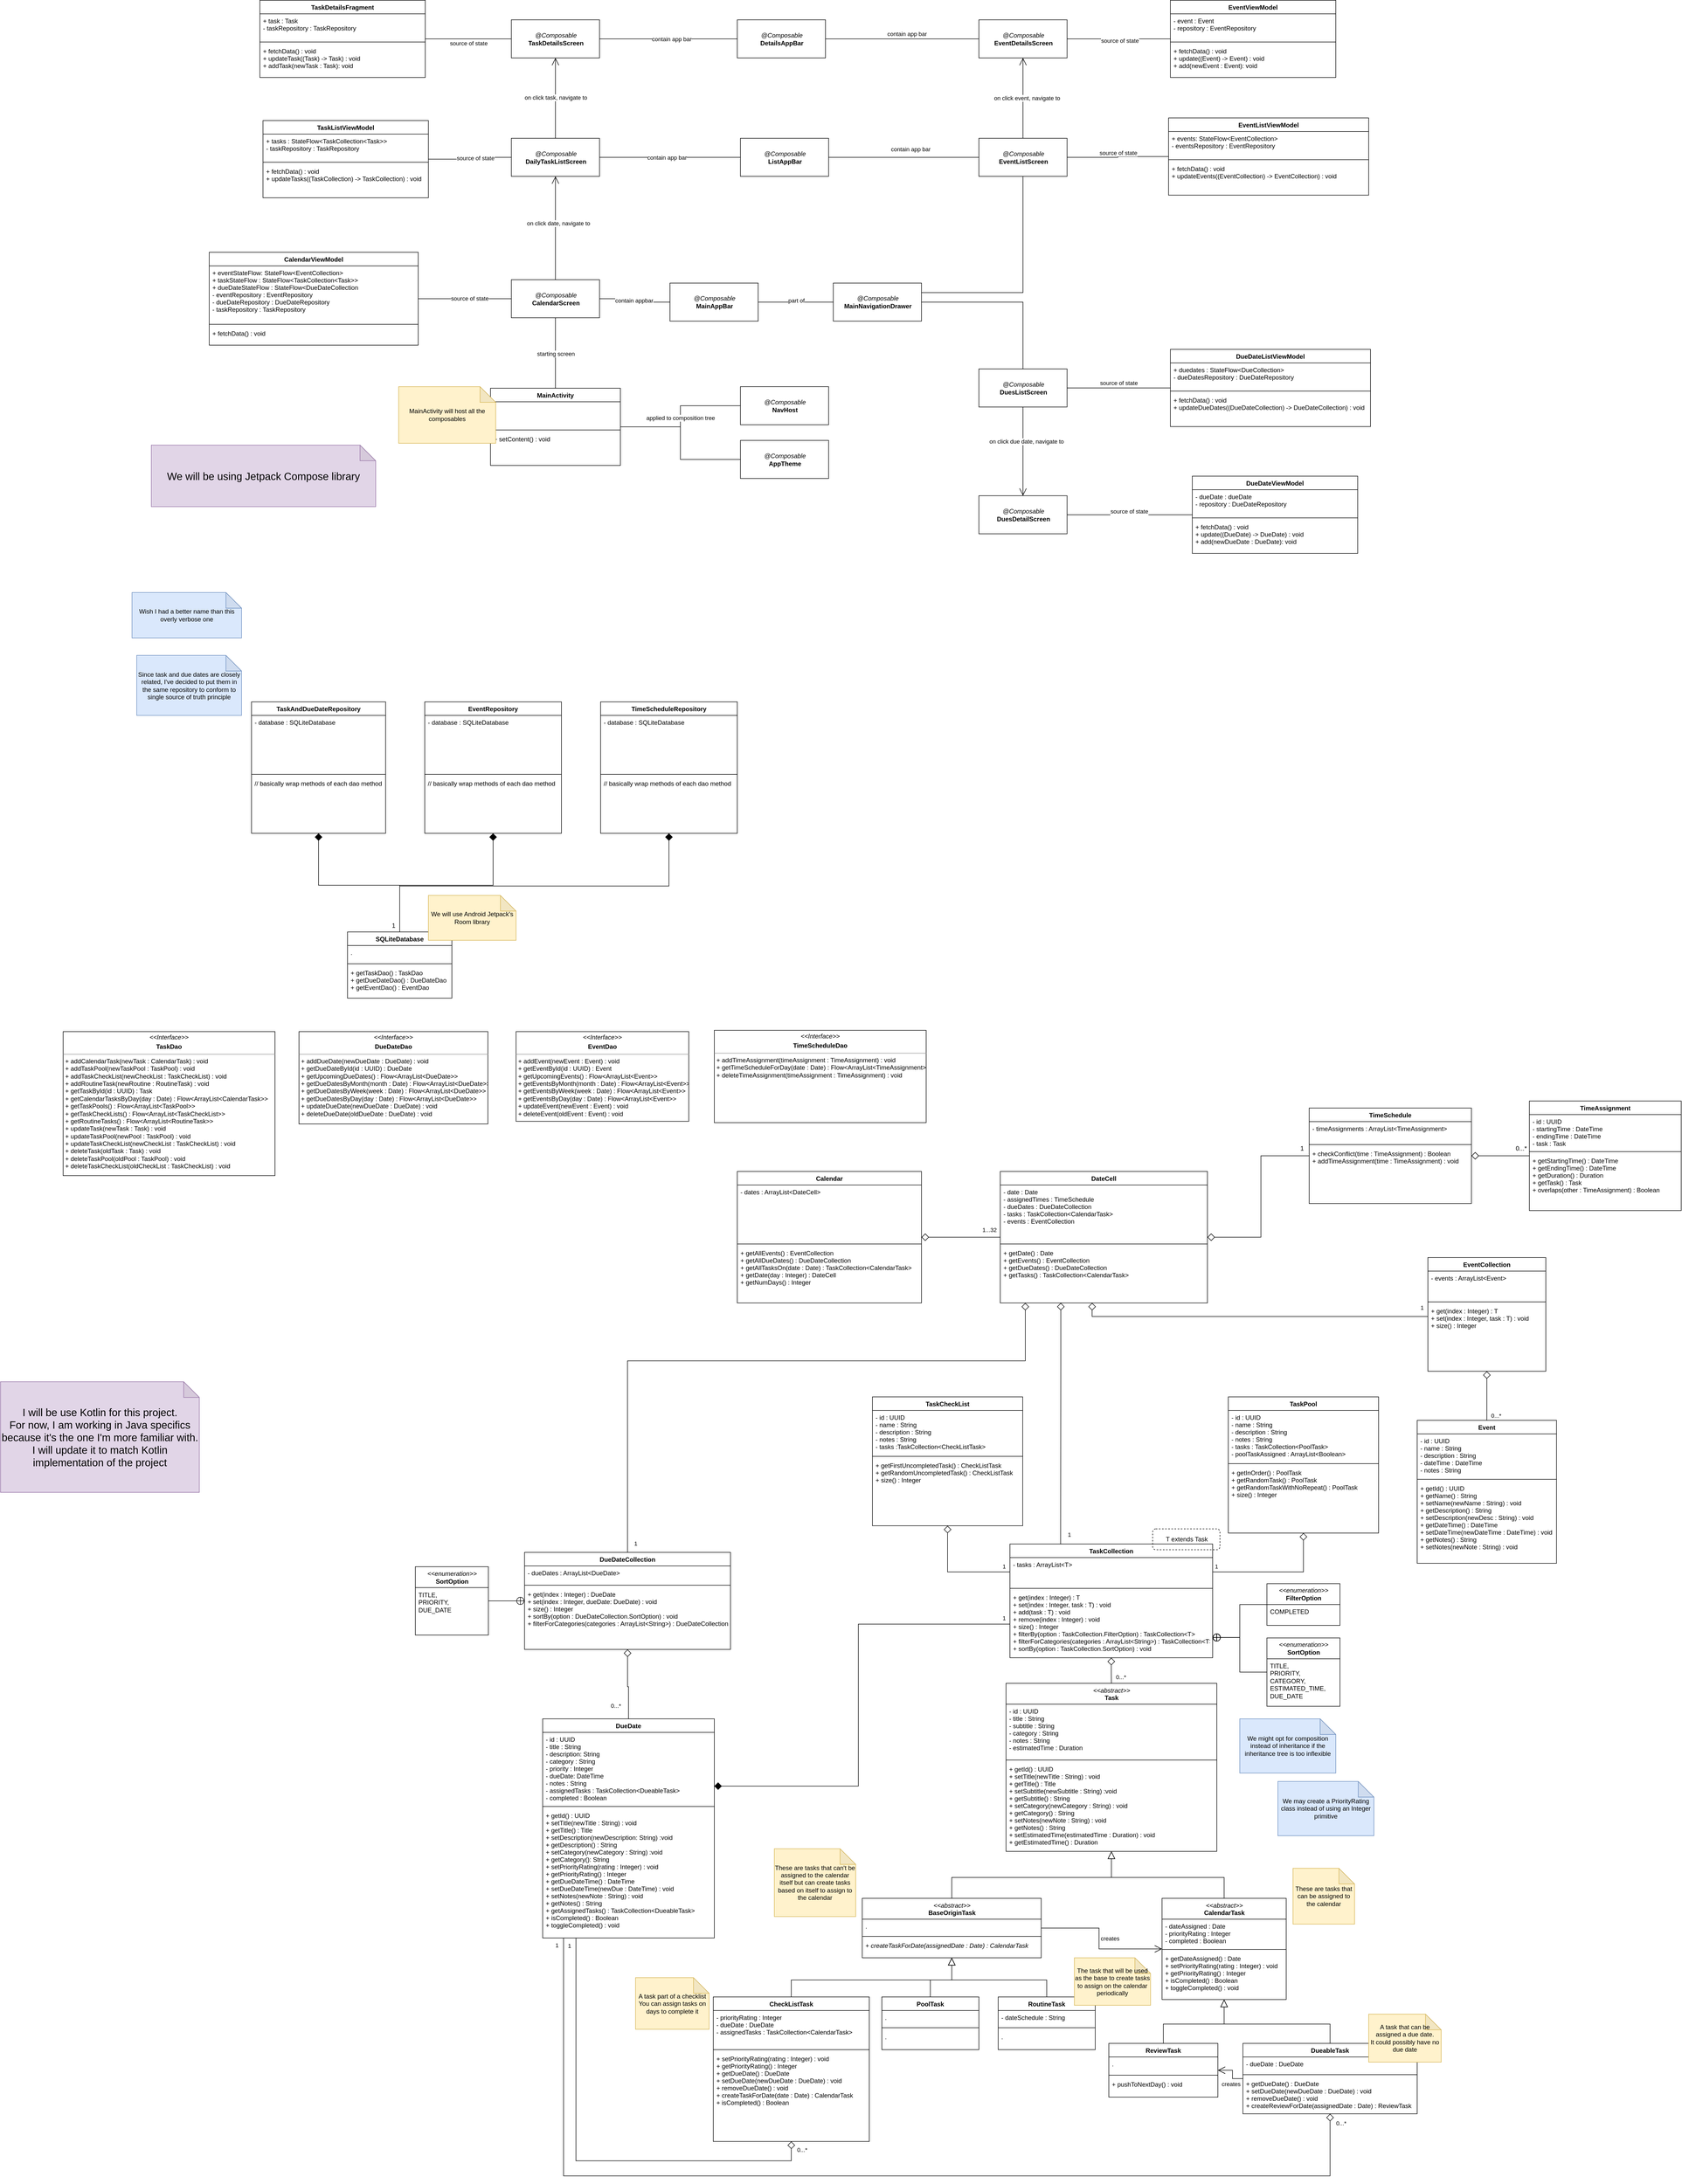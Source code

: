 <mxfile version="20.7.4" type="device"><diagram id="H7KH5TTy6XpuenCEIvob" name="Page-1"><mxGraphModel dx="5175" dy="4645" grid="0" gridSize="10" guides="1" tooltips="1" connect="1" arrows="1" fold="1" page="1" pageScale="1" pageWidth="850" pageHeight="1100" math="0" shadow="0"><root><mxCell id="0"/><mxCell id="1" parent="0"/><mxCell id="uxaGA4yn0dXsQjoxCub1-1" value="&lt;i&gt;&amp;lt;&amp;lt;abstract&amp;gt;&amp;gt;&lt;/i&gt;&lt;br&gt;&lt;b&gt;Task&lt;/b&gt;" style="swimlane;fontStyle=0;align=center;verticalAlign=top;childLayout=stackLayout;horizontal=1;startSize=40;horizontalStack=0;resizeParent=1;resizeParentMax=0;resizeLast=0;collapsible=1;marginBottom=0;html=1;" parent="1" vertex="1"><mxGeometry x="-3" y="126" width="404" height="322" as="geometry"/></mxCell><mxCell id="uxaGA4yn0dXsQjoxCub1-2" value="- id : UUID&#xA;- title : String&#xA;- subtitle : String&#xA;- category : String&#xA;- notes : String&#xA;- estimatedTime : Duration" style="text;strokeColor=none;fillColor=none;align=left;verticalAlign=top;spacingLeft=4;spacingRight=4;overflow=hidden;rotatable=0;points=[[0,0.5],[1,0.5]];portConstraint=eastwest;" parent="uxaGA4yn0dXsQjoxCub1-1" vertex="1"><mxGeometry y="40" width="404" height="103" as="geometry"/></mxCell><mxCell id="uxaGA4yn0dXsQjoxCub1-3" value="" style="line;strokeWidth=1;fillColor=none;align=left;verticalAlign=middle;spacingTop=-1;spacingLeft=3;spacingRight=3;rotatable=0;labelPosition=right;points=[];portConstraint=eastwest;strokeColor=inherit;" parent="uxaGA4yn0dXsQjoxCub1-1" vertex="1"><mxGeometry y="143" width="404" height="8" as="geometry"/></mxCell><mxCell id="uxaGA4yn0dXsQjoxCub1-4" value="+ getId() : UUID&#xA;+ setTitle(newTitle : String) : void&#xA;+ getTitle() : Title&#xA;+ setSubtitle(newSubtitle : String) :void&#xA;+ getSubtitle() : String&#xA;+ setCategory(newCategory : String) : void&#xA;+ getCategory() : String&#xA;+ setNotes(newNote : String) : void&#xA;+ getNotes() : String&#xA;+ setEstimatedTime(estimatedTime : Duration) : void&#xA;+ getEstimatedTime() : Duration&#xA;&#xA;" style="text;strokeColor=none;fillColor=none;align=left;verticalAlign=top;spacingLeft=4;spacingRight=4;overflow=hidden;rotatable=0;points=[[0,0.5],[1,0.5]];portConstraint=eastwest;" parent="uxaGA4yn0dXsQjoxCub1-1" vertex="1"><mxGeometry y="151" width="404" height="171" as="geometry"/></mxCell><mxCell id="uxaGA4yn0dXsQjoxCub1-84" style="edgeStyle=orthogonalEdgeStyle;rounded=0;orthogonalLoop=1;jettySize=auto;html=1;entryX=0.5;entryY=0;entryDx=0;entryDy=0;strokeWidth=1;startArrow=diamond;startFill=0;endArrow=none;endFill=0;startSize=12;endSize=12;" parent="1" source="uxaGA4yn0dXsQjoxCub1-80" target="uxaGA4yn0dXsQjoxCub1-1" edge="1"><mxGeometry relative="1" as="geometry"/></mxCell><mxCell id="uxaGA4yn0dXsQjoxCub1-85" value="0...*" style="edgeLabel;html=1;align=center;verticalAlign=middle;resizable=0;points=[];rotation=0;" parent="uxaGA4yn0dXsQjoxCub1-84" vertex="1" connectable="0"><mxGeometry x="0.212" y="2" relative="1" as="geometry"><mxPoint x="18" y="9" as="offset"/></mxGeometry></mxCell><mxCell id="MtZzcPXve7u97jTBFH9d-173" style="edgeStyle=orthogonalEdgeStyle;rounded=0;orthogonalLoop=1;jettySize=auto;html=1;startArrow=circlePlus;startFill=0;endArrow=none;endFill=0;startSize=6;endSize=12;exitX=0.999;exitY=0.7;exitDx=0;exitDy=0;exitPerimeter=0;" parent="1" source="uxaGA4yn0dXsQjoxCub1-83" target="MtZzcPXve7u97jTBFH9d-169" edge="1"><mxGeometry relative="1" as="geometry"/></mxCell><mxCell id="uxaGA4yn0dXsQjoxCub1-80" value="TaskCollection" style="swimlane;fontStyle=1;align=center;verticalAlign=top;childLayout=stackLayout;horizontal=1;startSize=26;horizontalStack=0;resizeParent=1;resizeParentMax=0;resizeLast=0;collapsible=1;marginBottom=0;" parent="1" vertex="1"><mxGeometry x="4.5" y="-141" width="388.5" height="218" as="geometry"/></mxCell><mxCell id="uxaGA4yn0dXsQjoxCub1-81" value="- tasks : ArrayList&lt;T&gt;&#xA;&#xA;" style="text;strokeColor=none;fillColor=none;align=left;verticalAlign=top;spacingLeft=4;spacingRight=4;overflow=hidden;rotatable=0;points=[[0,0.5],[1,0.5]];portConstraint=eastwest;" parent="uxaGA4yn0dXsQjoxCub1-80" vertex="1"><mxGeometry y="26" width="388.5" height="55" as="geometry"/></mxCell><mxCell id="uxaGA4yn0dXsQjoxCub1-82" value="" style="line;strokeWidth=1;fillColor=none;align=left;verticalAlign=middle;spacingTop=-1;spacingLeft=3;spacingRight=3;rotatable=0;labelPosition=right;points=[];portConstraint=eastwest;strokeColor=inherit;" parent="uxaGA4yn0dXsQjoxCub1-80" vertex="1"><mxGeometry y="81" width="388.5" height="8" as="geometry"/></mxCell><mxCell id="uxaGA4yn0dXsQjoxCub1-83" value="+ get(index : Integer) : T&#xA;+ set(index : Integer, task : T) : void&#xA;+ add(task : T) : void&#xA;+ remove(index : Integer) : void&#xA;+ size() : Integer&#xA;+ filterBy(option : TaskCollection.FilterOption) : TaskCollection&lt;T&gt;&#xA;+ filterForCategories(categories : ArrayList&lt;String&gt;) : TaskCollection&lt;T&gt;&#xA;+ sortBy(option : TaskCollection.SortOption) : void&#xA;&#xA;&#xA;" style="text;strokeColor=none;fillColor=none;align=left;verticalAlign=top;spacingLeft=4;spacingRight=4;overflow=hidden;rotatable=0;points=[[0,0.5],[1,0.5]];portConstraint=eastwest;" parent="uxaGA4yn0dXsQjoxCub1-80" vertex="1"><mxGeometry y="89" width="388.5" height="129" as="geometry"/></mxCell><mxCell id="MtZzcPXve7u97jTBFH9d-211" style="edgeStyle=orthogonalEdgeStyle;rounded=0;orthogonalLoop=1;jettySize=auto;html=1;entryX=0;entryY=0.5;entryDx=0;entryDy=0;startArrow=diamond;startFill=1;endArrow=none;endFill=0;startSize=12;endSize=12;" parent="1" source="uxaGA4yn0dXsQjoxCub1-86" target="uxaGA4yn0dXsQjoxCub1-83" edge="1"><mxGeometry relative="1" as="geometry"><Array as="points"><mxPoint x="-286" y="323"/><mxPoint x="-286" y="12"/></Array></mxGeometry></mxCell><mxCell id="MtZzcPXve7u97jTBFH9d-212" value="1" style="edgeLabel;html=1;align=center;verticalAlign=middle;resizable=0;points=[];" parent="MtZzcPXve7u97jTBFH9d-211" vertex="1" connectable="0"><mxGeometry x="0.949" relative="1" as="geometry"><mxPoint x="11" y="-12" as="offset"/></mxGeometry></mxCell><mxCell id="uxaGA4yn0dXsQjoxCub1-86" value="DueDate" style="swimlane;fontStyle=1;align=center;verticalAlign=top;childLayout=stackLayout;horizontal=1;startSize=26;horizontalStack=0;resizeParent=1;resizeParentMax=0;resizeLast=0;collapsible=1;marginBottom=0;" parent="1" vertex="1"><mxGeometry x="-891" y="194" width="329" height="420" as="geometry"/></mxCell><mxCell id="uxaGA4yn0dXsQjoxCub1-87" value="- id : UUID&#xA;- title : String&#xA;- description: String&#xA;- category : String&#xA;- priority : Integer&#xA;- dueDate: DateTime&#xA;- notes : String&#xA;- assignedTasks : TaskCollection&lt;DueableTask&gt; &#xA;- completed : Boolean&#xA;&#xA;&#xA;" style="text;strokeColor=none;fillColor=none;align=left;verticalAlign=top;spacingLeft=4;spacingRight=4;overflow=hidden;rotatable=0;points=[[0,0.5],[1,0.5]];portConstraint=eastwest;" parent="uxaGA4yn0dXsQjoxCub1-86" vertex="1"><mxGeometry y="26" width="329" height="138" as="geometry"/></mxCell><mxCell id="uxaGA4yn0dXsQjoxCub1-88" value="" style="line;strokeWidth=1;fillColor=none;align=left;verticalAlign=middle;spacingTop=-1;spacingLeft=3;spacingRight=3;rotatable=0;labelPosition=right;points=[];portConstraint=eastwest;strokeColor=inherit;" parent="uxaGA4yn0dXsQjoxCub1-86" vertex="1"><mxGeometry y="164" width="329" height="8" as="geometry"/></mxCell><mxCell id="uxaGA4yn0dXsQjoxCub1-89" value="+ getId() : UUID&#xA;+ setTitle(newTitle : String) : void&#xA;+ getTitle() : Title&#xA;+ setDescription(newDescription: String) :void&#xA;+ getDescription() : String&#xA;+ setCategory(newCategory : String) :void&#xA;+ getCategory(): String&#xA;+ setPriorityRating(rating : Integer) : void&#xA;+ getPriorityRating() : Integer&#xA;+ getDueDateTime() : DateTime&#xA;+ setDueDateTime(newDue : DateTime) : void&#xA;+ setNotes(newNote : String) : void&#xA;+ getNotes() : String&#xA;+ getAssignedTasks() : TaskCollection&lt;DueableTask&gt;&#xA;+ isCompleted() : Boolean&#xA;+ toggleCompleted() : void&#xA;" style="text;strokeColor=none;fillColor=none;align=left;verticalAlign=top;spacingLeft=4;spacingRight=4;overflow=hidden;rotatable=0;points=[[0,0.5],[1,0.5]];portConstraint=eastwest;" parent="uxaGA4yn0dXsQjoxCub1-86" vertex="1"><mxGeometry y="172" width="329" height="248" as="geometry"/></mxCell><mxCell id="uxaGA4yn0dXsQjoxCub1-90" value="T extends Task" style="html=1;rounded=1;glass=0;startSize=40;dashed=1;gradientColor=default;fillColor=none;" parent="1" vertex="1"><mxGeometry x="278" y="-170" width="129" height="40" as="geometry"/></mxCell><mxCell id="uxaGA4yn0dXsQjoxCub1-140" style="edgeStyle=orthogonalEdgeStyle;rounded=0;orthogonalLoop=1;jettySize=auto;html=1;strokeWidth=1;startArrow=diamond;startFill=0;endArrow=none;endFill=0;startSize=12;endSize=12;" parent="1" source="uxaGA4yn0dXsQjoxCub1-96" target="uxaGA4yn0dXsQjoxCub1-136" edge="1"><mxGeometry relative="1" as="geometry"/></mxCell><mxCell id="uxaGA4yn0dXsQjoxCub1-141" value="1...32" style="edgeLabel;html=1;align=center;verticalAlign=middle;resizable=0;points=[];" parent="uxaGA4yn0dXsQjoxCub1-140" vertex="1" connectable="0"><mxGeometry x="0.68" y="-3" relative="1" as="geometry"><mxPoint x="3" y="-17" as="offset"/></mxGeometry></mxCell><mxCell id="uxaGA4yn0dXsQjoxCub1-96" value="Calendar" style="swimlane;fontStyle=1;align=center;verticalAlign=top;childLayout=stackLayout;horizontal=1;startSize=26;horizontalStack=0;resizeParent=1;resizeParentMax=0;resizeLast=0;collapsible=1;marginBottom=0;" parent="1" vertex="1"><mxGeometry x="-518" y="-855" width="353" height="252" as="geometry"/></mxCell><mxCell id="uxaGA4yn0dXsQjoxCub1-97" value="- dates : ArrayList&lt;DateCell&gt;&#xA;&#xA;&#xA;&#xA;" style="text;strokeColor=none;fillColor=none;align=left;verticalAlign=top;spacingLeft=4;spacingRight=4;overflow=hidden;rotatable=0;points=[[0,0.5],[1,0.5]];portConstraint=eastwest;" parent="uxaGA4yn0dXsQjoxCub1-96" vertex="1"><mxGeometry y="26" width="353" height="109" as="geometry"/></mxCell><mxCell id="uxaGA4yn0dXsQjoxCub1-98" value="" style="line;strokeWidth=1;fillColor=none;align=left;verticalAlign=middle;spacingTop=-1;spacingLeft=3;spacingRight=3;rotatable=0;labelPosition=right;points=[];portConstraint=eastwest;strokeColor=inherit;" parent="uxaGA4yn0dXsQjoxCub1-96" vertex="1"><mxGeometry y="135" width="353" height="8" as="geometry"/></mxCell><mxCell id="uxaGA4yn0dXsQjoxCub1-99" value="+ getAllEvents() : EventCollection&#xA;+ getAllDueDates() : DueDateCollection&#xA;+ getAllTasksOn(date : Date) : TaskCollection&lt;CalendarTask&gt;&#xA;+ getDate(day : Integer) : DateCell&#xA;+ getNumDays() : Integer&#xA;&#xA;" style="text;strokeColor=none;fillColor=none;align=left;verticalAlign=top;spacingLeft=4;spacingRight=4;overflow=hidden;rotatable=0;points=[[0,0.5],[1,0.5]];portConstraint=eastwest;" parent="uxaGA4yn0dXsQjoxCub1-96" vertex="1"><mxGeometry y="143" width="353" height="109" as="geometry"/></mxCell><mxCell id="uxaGA4yn0dXsQjoxCub1-104" style="edgeStyle=orthogonalEdgeStyle;rounded=0;orthogonalLoop=1;jettySize=auto;html=1;entryX=0.5;entryY=0;entryDx=0;entryDy=0;strokeWidth=1;startArrow=diamond;startFill=0;endArrow=none;endFill=0;startSize=12;" parent="1" source="uxaGA4yn0dXsQjoxCub1-100" target="uxaGA4yn0dXsQjoxCub1-86" edge="1"><mxGeometry relative="1" as="geometry"/></mxCell><mxCell id="uxaGA4yn0dXsQjoxCub1-106" value="0...*" style="edgeLabel;html=1;align=center;verticalAlign=middle;resizable=0;points=[];" parent="uxaGA4yn0dXsQjoxCub1-104" vertex="1" connectable="0"><mxGeometry x="-0.245" y="2" relative="1" as="geometry"><mxPoint x="-25" y="57" as="offset"/></mxGeometry></mxCell><mxCell id="MtZzcPXve7u97jTBFH9d-216" style="edgeStyle=orthogonalEdgeStyle;rounded=0;orthogonalLoop=1;jettySize=auto;html=1;startArrow=circlePlus;startFill=0;endArrow=none;endFill=0;startSize=6;endSize=6;" parent="1" source="uxaGA4yn0dXsQjoxCub1-100" target="MtZzcPXve7u97jTBFH9d-214" edge="1"><mxGeometry relative="1" as="geometry"/></mxCell><mxCell id="uxaGA4yn0dXsQjoxCub1-100" value="DueDateCollection" style="swimlane;fontStyle=1;align=center;verticalAlign=top;childLayout=stackLayout;horizontal=1;startSize=26;horizontalStack=0;resizeParent=1;resizeParentMax=0;resizeLast=0;collapsible=1;marginBottom=0;" parent="1" vertex="1"><mxGeometry x="-925.75" y="-125" width="394.75" height="186" as="geometry"/></mxCell><mxCell id="uxaGA4yn0dXsQjoxCub1-101" value="- dueDates : ArrayList&lt;DueDate&gt;&#xA;&#xA;" style="text;strokeColor=none;fillColor=none;align=left;verticalAlign=top;spacingLeft=4;spacingRight=4;overflow=hidden;rotatable=0;points=[[0,0.5],[1,0.5]];portConstraint=eastwest;" parent="uxaGA4yn0dXsQjoxCub1-100" vertex="1"><mxGeometry y="26" width="394.75" height="33" as="geometry"/></mxCell><mxCell id="uxaGA4yn0dXsQjoxCub1-102" value="" style="line;strokeWidth=1;fillColor=none;align=left;verticalAlign=middle;spacingTop=-1;spacingLeft=3;spacingRight=3;rotatable=0;labelPosition=right;points=[];portConstraint=eastwest;strokeColor=inherit;" parent="uxaGA4yn0dXsQjoxCub1-100" vertex="1"><mxGeometry y="59" width="394.75" height="8" as="geometry"/></mxCell><mxCell id="uxaGA4yn0dXsQjoxCub1-103" value="+ get(index : Integer) : DueDate&#xA;+ set(index : Integer, dueDate: DueDate) : void&#xA;+ size() : Integer&#xA;+ sortBy(option : DueDateCollection.SortOption) : void&#xA;+ filterForCategories(categories : ArrayList&lt;String&gt;) : DueDateCollection&#xA;&#xA;&#xA;&#xA;&#xA;&#xA;" style="text;strokeColor=none;fillColor=none;align=left;verticalAlign=top;spacingLeft=4;spacingRight=4;overflow=hidden;rotatable=0;points=[[0,0.5],[1,0.5]];portConstraint=eastwest;" parent="uxaGA4yn0dXsQjoxCub1-100" vertex="1"><mxGeometry y="67" width="394.75" height="119" as="geometry"/></mxCell><mxCell id="uxaGA4yn0dXsQjoxCub1-132" value="Event" style="swimlane;fontStyle=1;align=center;verticalAlign=top;childLayout=stackLayout;horizontal=1;startSize=26;horizontalStack=0;resizeParent=1;resizeParentMax=0;resizeLast=0;collapsible=1;marginBottom=0;" parent="1" vertex="1"><mxGeometry x="785" y="-378" width="267" height="274" as="geometry"/></mxCell><mxCell id="uxaGA4yn0dXsQjoxCub1-133" value="- id : UUID&#xA;- name : String&#xA;- description : String&#xA;- dateTime : DateTime&#xA;- notes : String&#xA;" style="text;strokeColor=none;fillColor=none;align=left;verticalAlign=top;spacingLeft=4;spacingRight=4;overflow=hidden;rotatable=0;points=[[0,0.5],[1,0.5]];portConstraint=eastwest;" parent="uxaGA4yn0dXsQjoxCub1-132" vertex="1"><mxGeometry y="26" width="267" height="83" as="geometry"/></mxCell><mxCell id="uxaGA4yn0dXsQjoxCub1-134" value="" style="line;strokeWidth=1;fillColor=none;align=left;verticalAlign=middle;spacingTop=-1;spacingLeft=3;spacingRight=3;rotatable=0;labelPosition=right;points=[];portConstraint=eastwest;strokeColor=inherit;" parent="uxaGA4yn0dXsQjoxCub1-132" vertex="1"><mxGeometry y="109" width="267" height="8" as="geometry"/></mxCell><mxCell id="uxaGA4yn0dXsQjoxCub1-135" value="+ getId() : UUID&#xA;+ getName() : String&#xA;+ setName(newName : String) : void&#xA;+ getDescription() : String&#xA;+ setDescription(newDesc : String) : void&#xA;+ getDateTime() : DateTime&#xA;+ setDateTime(newDateTime : DateTime) : void&#xA;+ getNotes() : String&#xA;+ setNotes(newNote : String) : void&#xA;" style="text;strokeColor=none;fillColor=none;align=left;verticalAlign=top;spacingLeft=4;spacingRight=4;overflow=hidden;rotatable=0;points=[[0,0.5],[1,0.5]];portConstraint=eastwest;" parent="uxaGA4yn0dXsQjoxCub1-132" vertex="1"><mxGeometry y="117" width="267" height="157" as="geometry"/></mxCell><mxCell id="MtZzcPXve7u97jTBFH9d-224" style="edgeStyle=orthogonalEdgeStyle;rounded=0;orthogonalLoop=1;jettySize=auto;html=1;entryX=0.5;entryY=0;entryDx=0;entryDy=0;startArrow=diamond;startFill=0;endArrow=none;endFill=0;startSize=12;endSize=12;" parent="1" source="uxaGA4yn0dXsQjoxCub1-136" target="uxaGA4yn0dXsQjoxCub1-100" edge="1"><mxGeometry relative="1" as="geometry"><Array as="points"><mxPoint x="34" y="-492"/><mxPoint x="-728" y="-492"/></Array></mxGeometry></mxCell><mxCell id="MtZzcPXve7u97jTBFH9d-225" value="1" style="edgeLabel;html=1;align=center;verticalAlign=middle;resizable=0;points=[];" parent="MtZzcPXve7u97jTBFH9d-224" vertex="1" connectable="0"><mxGeometry x="0.953" relative="1" as="geometry"><mxPoint x="15" y="12" as="offset"/></mxGeometry></mxCell><mxCell id="MtZzcPXve7u97jTBFH9d-226" style="edgeStyle=orthogonalEdgeStyle;rounded=0;orthogonalLoop=1;jettySize=auto;html=1;entryX=0.25;entryY=0;entryDx=0;entryDy=0;startArrow=diamond;startFill=0;endArrow=none;endFill=0;startSize=12;endSize=12;" parent="1" source="uxaGA4yn0dXsQjoxCub1-136" target="uxaGA4yn0dXsQjoxCub1-80" edge="1"><mxGeometry relative="1" as="geometry"><Array as="points"><mxPoint x="102" y="-490"/><mxPoint x="102" y="-490"/></Array></mxGeometry></mxCell><mxCell id="MtZzcPXve7u97jTBFH9d-227" value="1" style="edgeLabel;html=1;align=center;verticalAlign=middle;resizable=0;points=[];" parent="MtZzcPXve7u97jTBFH9d-226" vertex="1" connectable="0"><mxGeometry x="0.866" y="-2" relative="1" as="geometry"><mxPoint x="18" y="13" as="offset"/></mxGeometry></mxCell><mxCell id="MtZzcPXve7u97jTBFH9d-228" style="edgeStyle=orthogonalEdgeStyle;rounded=0;orthogonalLoop=1;jettySize=auto;html=1;startArrow=diamond;startFill=0;endArrow=none;endFill=0;startSize=12;endSize=12;" parent="1" source="uxaGA4yn0dXsQjoxCub1-136" target="MtZzcPXve7u97jTBFH9d-218" edge="1"><mxGeometry relative="1" as="geometry"><Array as="points"><mxPoint x="162" y="-577"/></Array></mxGeometry></mxCell><mxCell id="MtZzcPXve7u97jTBFH9d-230" value="1" style="edgeLabel;html=1;align=center;verticalAlign=middle;resizable=0;points=[];" parent="MtZzcPXve7u97jTBFH9d-228" vertex="1" connectable="0"><mxGeometry x="0.924" y="2" relative="1" as="geometry"><mxPoint x="14" y="-15" as="offset"/></mxGeometry></mxCell><mxCell id="MtZzcPXve7u97jTBFH9d-255" style="edgeStyle=orthogonalEdgeStyle;rounded=0;orthogonalLoop=1;jettySize=auto;html=1;fontSize=12;startArrow=diamond;startFill=0;endArrow=none;endFill=0;startSize=12;endSize=12;" parent="1" source="uxaGA4yn0dXsQjoxCub1-136" target="MtZzcPXve7u97jTBFH9d-249" edge="1"><mxGeometry relative="1" as="geometry"/></mxCell><mxCell id="MtZzcPXve7u97jTBFH9d-256" value="1" style="edgeLabel;html=1;align=center;verticalAlign=middle;resizable=0;points=[];fontSize=12;" parent="MtZzcPXve7u97jTBFH9d-255" vertex="1" connectable="0"><mxGeometry x="0.889" y="-1" relative="1" as="geometry"><mxPoint x="5" y="-15" as="offset"/></mxGeometry></mxCell><mxCell id="uxaGA4yn0dXsQjoxCub1-136" value="DateCell" style="swimlane;fontStyle=1;align=center;verticalAlign=top;childLayout=stackLayout;horizontal=1;startSize=26;horizontalStack=0;resizeParent=1;resizeParentMax=0;resizeLast=0;collapsible=1;marginBottom=0;" parent="1" vertex="1"><mxGeometry x="-14" y="-855" width="397" height="252" as="geometry"/></mxCell><mxCell id="uxaGA4yn0dXsQjoxCub1-137" value="- date : Date&#xA;- assignedTimes : TimeSchedule&#xA;- dueDates : DueDateCollection&#xA;- tasks : TaskCollection&lt;CalendarTask&gt;&#xA;- events : EventCollection&#xA;&#xA;&#xA;&#xA;" style="text;strokeColor=none;fillColor=none;align=left;verticalAlign=top;spacingLeft=4;spacingRight=4;overflow=hidden;rotatable=0;points=[[0,0.5],[1,0.5]];portConstraint=eastwest;" parent="uxaGA4yn0dXsQjoxCub1-136" vertex="1"><mxGeometry y="26" width="397" height="109" as="geometry"/></mxCell><mxCell id="uxaGA4yn0dXsQjoxCub1-138" value="" style="line;strokeWidth=1;fillColor=none;align=left;verticalAlign=middle;spacingTop=-1;spacingLeft=3;spacingRight=3;rotatable=0;labelPosition=right;points=[];portConstraint=eastwest;strokeColor=inherit;" parent="uxaGA4yn0dXsQjoxCub1-136" vertex="1"><mxGeometry y="135" width="397" height="8" as="geometry"/></mxCell><mxCell id="uxaGA4yn0dXsQjoxCub1-139" value="+ getDate() : Date&#xA;+ getEvents() : EventCollection&#xA;+ getDueDates() : DueDateCollection&#xA;+ getTasks() : TaskCollection&lt;CalendarTask&gt;&#xA;" style="text;strokeColor=none;fillColor=none;align=left;verticalAlign=top;spacingLeft=4;spacingRight=4;overflow=hidden;rotatable=0;points=[[0,0.5],[1,0.5]];portConstraint=eastwest;" parent="uxaGA4yn0dXsQjoxCub1-136" vertex="1"><mxGeometry y="143" width="397" height="109" as="geometry"/></mxCell><mxCell id="MtZzcPXve7u97jTBFH9d-240" style="edgeStyle=orthogonalEdgeStyle;rounded=0;orthogonalLoop=1;jettySize=auto;html=1;fontSize=12;startArrow=diamond;startFill=1;endArrow=none;endFill=0;startSize=12;endSize=12;" parent="1" source="uxaGA4yn0dXsQjoxCub1-154" target="uxaGA4yn0dXsQjoxCub1-162" edge="1"><mxGeometry relative="1" as="geometry"/></mxCell><mxCell id="uxaGA4yn0dXsQjoxCub1-154" value="TaskAndDueDateRepository" style="swimlane;fontStyle=1;align=center;verticalAlign=top;childLayout=stackLayout;horizontal=1;startSize=26;horizontalStack=0;resizeParent=1;resizeParentMax=0;resizeLast=0;collapsible=1;marginBottom=0;" parent="1" vertex="1"><mxGeometry x="-1449" y="-1755" width="257" height="252" as="geometry"/></mxCell><mxCell id="uxaGA4yn0dXsQjoxCub1-155" value="- database : SQLiteDatabase" style="text;strokeColor=none;fillColor=none;align=left;verticalAlign=top;spacingLeft=4;spacingRight=4;overflow=hidden;rotatable=0;points=[[0,0.5],[1,0.5]];portConstraint=eastwest;" parent="uxaGA4yn0dXsQjoxCub1-154" vertex="1"><mxGeometry y="26" width="257" height="109" as="geometry"/></mxCell><mxCell id="uxaGA4yn0dXsQjoxCub1-156" value="" style="line;strokeWidth=1;fillColor=none;align=left;verticalAlign=middle;spacingTop=-1;spacingLeft=3;spacingRight=3;rotatable=0;labelPosition=right;points=[];portConstraint=eastwest;strokeColor=inherit;" parent="uxaGA4yn0dXsQjoxCub1-154" vertex="1"><mxGeometry y="135" width="257" height="8" as="geometry"/></mxCell><mxCell id="uxaGA4yn0dXsQjoxCub1-157" value="// basically wrap methods of each dao method  " style="text;strokeColor=none;fillColor=none;align=left;verticalAlign=top;spacingLeft=4;spacingRight=4;overflow=hidden;rotatable=0;points=[[0,0.5],[1,0.5]];portConstraint=eastwest;" parent="uxaGA4yn0dXsQjoxCub1-154" vertex="1"><mxGeometry y="143" width="257" height="109" as="geometry"/></mxCell><mxCell id="MtZzcPXve7u97jTBFH9d-241" style="edgeStyle=orthogonalEdgeStyle;rounded=0;orthogonalLoop=1;jettySize=auto;html=1;entryX=0.5;entryY=0;entryDx=0;entryDy=0;fontSize=12;startArrow=diamond;startFill=1;endArrow=none;endFill=0;startSize=12;endSize=12;" parent="1" source="uxaGA4yn0dXsQjoxCub1-158" target="uxaGA4yn0dXsQjoxCub1-162" edge="1"><mxGeometry relative="1" as="geometry"/></mxCell><mxCell id="MtZzcPXve7u97jTBFH9d-242" value="1" style="edgeLabel;html=1;align=center;verticalAlign=middle;resizable=0;points=[];fontSize=12;" parent="MtZzcPXve7u97jTBFH9d-241" vertex="1" connectable="0"><mxGeometry x="0.897" y="-1" relative="1" as="geometry"><mxPoint x="-11" y="7" as="offset"/></mxGeometry></mxCell><mxCell id="uxaGA4yn0dXsQjoxCub1-158" value="EventRepository" style="swimlane;fontStyle=1;align=center;verticalAlign=top;childLayout=stackLayout;horizontal=1;startSize=26;horizontalStack=0;resizeParent=1;resizeParentMax=0;resizeLast=0;collapsible=1;marginBottom=0;" parent="1" vertex="1"><mxGeometry x="-1117" y="-1755" width="262" height="252" as="geometry"/></mxCell><mxCell id="uxaGA4yn0dXsQjoxCub1-159" value="- database : SQLiteDatabase" style="text;strokeColor=none;fillColor=none;align=left;verticalAlign=top;spacingLeft=4;spacingRight=4;overflow=hidden;rotatable=0;points=[[0,0.5],[1,0.5]];portConstraint=eastwest;" parent="uxaGA4yn0dXsQjoxCub1-158" vertex="1"><mxGeometry y="26" width="262" height="109" as="geometry"/></mxCell><mxCell id="uxaGA4yn0dXsQjoxCub1-160" value="" style="line;strokeWidth=1;fillColor=none;align=left;verticalAlign=middle;spacingTop=-1;spacingLeft=3;spacingRight=3;rotatable=0;labelPosition=right;points=[];portConstraint=eastwest;strokeColor=inherit;" parent="uxaGA4yn0dXsQjoxCub1-158" vertex="1"><mxGeometry y="135" width="262" height="8" as="geometry"/></mxCell><mxCell id="uxaGA4yn0dXsQjoxCub1-161" value="// basically wrap methods of each dao method" style="text;strokeColor=none;fillColor=none;align=left;verticalAlign=top;spacingLeft=4;spacingRight=4;overflow=hidden;rotatable=0;points=[[0,0.5],[1,0.5]];portConstraint=eastwest;" parent="uxaGA4yn0dXsQjoxCub1-158" vertex="1"><mxGeometry y="143" width="262" height="109" as="geometry"/></mxCell><mxCell id="uxaGA4yn0dXsQjoxCub1-162" value="SQLiteDatabase" style="swimlane;fontStyle=1;align=center;verticalAlign=top;childLayout=stackLayout;horizontal=1;startSize=26;horizontalStack=0;resizeParent=1;resizeParentMax=0;resizeLast=0;collapsible=1;marginBottom=0;" parent="1" vertex="1"><mxGeometry x="-1265" y="-1314" width="200" height="127" as="geometry"/></mxCell><mxCell id="uxaGA4yn0dXsQjoxCub1-163" value="." style="text;strokeColor=none;fillColor=none;align=left;verticalAlign=top;spacingLeft=4;spacingRight=4;overflow=hidden;rotatable=0;points=[[0,0.5],[1,0.5]];portConstraint=eastwest;" parent="uxaGA4yn0dXsQjoxCub1-162" vertex="1"><mxGeometry y="26" width="200" height="31" as="geometry"/></mxCell><mxCell id="uxaGA4yn0dXsQjoxCub1-164" value="" style="line;strokeWidth=1;fillColor=none;align=left;verticalAlign=middle;spacingTop=-1;spacingLeft=3;spacingRight=3;rotatable=0;labelPosition=right;points=[];portConstraint=eastwest;strokeColor=inherit;" parent="uxaGA4yn0dXsQjoxCub1-162" vertex="1"><mxGeometry y="57" width="200" height="8" as="geometry"/></mxCell><mxCell id="uxaGA4yn0dXsQjoxCub1-165" value="+ getTaskDao() : TaskDao&#xA;+ getDueDateDao() : DueDateDao&#xA;+ getEventDao() : EventDao&#xA;&#xA;&#xA;" style="text;strokeColor=none;fillColor=none;align=left;verticalAlign=top;spacingLeft=4;spacingRight=4;overflow=hidden;rotatable=0;points=[[0,0.5],[1,0.5]];portConstraint=eastwest;" parent="uxaGA4yn0dXsQjoxCub1-162" vertex="1"><mxGeometry y="65" width="200" height="62" as="geometry"/></mxCell><mxCell id="uxaGA4yn0dXsQjoxCub1-179" value="&lt;p style=&quot;margin:0px;margin-top:4px;text-align:center;&quot;&gt;&lt;i&gt;&amp;lt;&amp;lt;Interface&amp;gt;&amp;gt;&lt;/i&gt;&lt;/p&gt;&lt;p style=&quot;margin:0px;margin-top:4px;text-align:center;&quot;&gt;&lt;b&gt;TaskDao&lt;/b&gt;&lt;br&gt;&lt;/p&gt;&lt;hr size=&quot;1&quot;&gt;&lt;p style=&quot;margin:0px;margin-left:4px;&quot;&gt;+ addCalendarTask(newTask : CalendarTask) : void&lt;/p&gt;&lt;p style=&quot;margin:0px;margin-left:4px;&quot;&gt;+ addTaskPool(newTaskPool : TaskPool) : void&lt;/p&gt;&lt;p style=&quot;margin:0px;margin-left:4px;&quot;&gt;+ addTaskCheckList(newCheckList : TaskCheckList) : void&lt;/p&gt;&lt;p style=&quot;margin:0px;margin-left:4px;&quot;&gt;+ addRoutineTask(newRoutine : RoutineTask) : void&lt;/p&gt;&lt;p style=&quot;margin:0px;margin-left:4px;&quot;&gt;+ getTaskById(id : UUID) : Task&lt;br&gt;&lt;/p&gt;&lt;p style=&quot;margin:0px;margin-left:4px;&quot;&gt;+ getCalendarTasksByDay(day : Date) : Flow&amp;lt;ArrayList&amp;lt;CalendarTask&amp;gt;&amp;gt;&lt;/p&gt;&lt;p style=&quot;margin:0px;margin-left:4px;&quot;&gt;+ getTaskPools() : Flow&amp;lt;ArrayList&amp;lt;TaskPool&amp;gt;&amp;gt;&lt;/p&gt;&lt;p style=&quot;margin:0px;margin-left:4px;&quot;&gt;+ getTaskCheckLists() : Flow&amp;lt;ArrayList&amp;lt;TaskCheckList&amp;gt;&amp;gt;&lt;/p&gt;&lt;p style=&quot;margin:0px;margin-left:4px;&quot;&gt;+ getRoutineTasks() : Flow&amp;lt;ArrayList&amp;lt;RoutineTask&amp;gt;&amp;gt;&lt;/p&gt;&lt;p style=&quot;margin:0px;margin-left:4px;&quot;&gt;+ updateTask(newTask : Task) : void&lt;/p&gt;&lt;p style=&quot;margin:0px;margin-left:4px;&quot;&gt;+ updateTaskPool(newPool : TaskPool) : void&lt;/p&gt;&lt;p style=&quot;margin:0px;margin-left:4px;&quot;&gt;+ updateTaskCheckList(newCheckList : TaskCheckList) : void&lt;/p&gt;&lt;p style=&quot;margin:0px;margin-left:4px;&quot;&gt;+ deleteTask(oldTask : Task) : void&lt;/p&gt;&lt;p style=&quot;margin:0px;margin-left:4px;&quot;&gt;+ deleteTaskPool(oldPool : TaskPool) : void&lt;/p&gt;&lt;p style=&quot;margin:0px;margin-left:4px;&quot;&gt;+ deleteTaskCheckList(oldCheckList : TaskCheckList) : void&lt;br&gt;&lt;/p&gt;" style="verticalAlign=top;align=left;overflow=fill;fontSize=12;fontFamily=Helvetica;html=1;rounded=0;glass=0;startSize=40;fillColor=none;gradientColor=none;" parent="1" vertex="1"><mxGeometry x="-1810" y="-1123" width="406" height="276" as="geometry"/></mxCell><mxCell id="uxaGA4yn0dXsQjoxCub1-180" value="&lt;p style=&quot;margin:0px;margin-top:4px;text-align:center;&quot;&gt;&lt;i&gt;&amp;lt;&amp;lt;Interface&amp;gt;&amp;gt;&lt;/i&gt;&lt;/p&gt;&lt;p style=&quot;margin:0px;margin-top:4px;text-align:center;&quot;&gt;&lt;b&gt;DueDateDao&lt;/b&gt;&lt;br&gt;&lt;/p&gt;&lt;hr size=&quot;1&quot;&gt;&lt;p style=&quot;margin:0px;margin-left:4px;&quot;&gt;+ addDueDate(newDueDate : DueDate) : void&lt;/p&gt;&lt;p style=&quot;margin:0px;margin-left:4px;&quot;&gt;+ getDueDateById(id : UUID) : DueDate&lt;br&gt;&lt;/p&gt;&lt;p style=&quot;margin:0px;margin-left:4px;&quot;&gt;+ getUpcomingDueDates() : Flow&amp;lt;ArrayList&amp;lt;DueDate&amp;gt;&amp;gt;&lt;/p&gt;&lt;p style=&quot;margin:0px;margin-left:4px;&quot;&gt;+ getDueDatesByMonth(month : Date) : Flow&amp;lt;ArrayList&amp;lt;DueDate&amp;gt;&amp;gt;&lt;/p&gt;&lt;p style=&quot;margin:0px;margin-left:4px;&quot;&gt;+ getDueDatesByWeek(week : Date) : Flow&amp;lt;ArrayList&amp;lt;DueDate&amp;gt;&amp;gt;&lt;/p&gt;&lt;p style=&quot;margin:0px;margin-left:4px;&quot;&gt;+ getDueDatesByDay(day : Date) : Flow&amp;lt;ArrayList&amp;lt;DueDate&amp;gt;&amp;gt;&lt;/p&gt;&lt;p style=&quot;margin:0px;margin-left:4px;&quot;&gt;+ updateDueDate(newDueDate : DueDate) : void&lt;/p&gt;&lt;p style=&quot;margin:0px;margin-left:4px;&quot;&gt;+ deleteDueDate(oldDueDate : DueDate) : void&lt;br&gt;&lt;/p&gt;" style="verticalAlign=top;align=left;overflow=fill;fontSize=12;fontFamily=Helvetica;html=1;rounded=0;glass=0;startSize=40;fillColor=none;gradientColor=none;" parent="1" vertex="1"><mxGeometry x="-1358" y="-1123" width="362" height="177" as="geometry"/></mxCell><mxCell id="uxaGA4yn0dXsQjoxCub1-181" value="&lt;p style=&quot;margin:0px;margin-top:4px;text-align:center;&quot;&gt;&lt;i&gt;&amp;lt;&amp;lt;Interface&amp;gt;&amp;gt;&lt;/i&gt;&lt;/p&gt;&lt;p style=&quot;margin:0px;margin-top:4px;text-align:center;&quot;&gt;&lt;b&gt;EventDao&lt;/b&gt;&lt;br&gt;&lt;/p&gt;&lt;hr size=&quot;1&quot;&gt;&lt;p style=&quot;margin:0px;margin-left:4px;&quot;&gt;+ addEvent(newEvent : Event) : void&lt;/p&gt;&lt;p style=&quot;margin:0px;margin-left:4px;&quot;&gt;+ getEventById(id : UUID) : Event&lt;br&gt;&lt;/p&gt;&lt;p style=&quot;margin:0px;margin-left:4px;&quot;&gt;+ getUpcomingEvents() : Flow&amp;lt;ArrayList&amp;lt;Event&amp;gt;&amp;gt;&lt;br&gt;&lt;/p&gt;&lt;p style=&quot;margin:0px;margin-left:4px;&quot;&gt;+ getEventsByMonth(month : Date) : Flow&amp;lt;ArrayList&amp;lt;Event&amp;gt;&amp;gt;&lt;/p&gt;&lt;p style=&quot;margin:0px;margin-left:4px;&quot;&gt;+ getEventsByWeek(week : Date) : Flow&amp;lt;ArrayList&amp;lt;Event&amp;gt;&amp;gt;&lt;/p&gt;&lt;p style=&quot;margin:0px;margin-left:4px;&quot;&gt;+ getEventsByDay(day : Date) : Flow&amp;lt;ArrayList&amp;lt;Event&amp;gt;&amp;gt;&lt;/p&gt;&lt;p style=&quot;margin:0px;margin-left:4px;&quot;&gt;+ updateEvent(newEvent : Event) : void&lt;/p&gt;&lt;p style=&quot;margin:0px;margin-left:4px;&quot;&gt;+ deleteEvent(oldEvent : Event) : void&lt;br&gt;&lt;/p&gt;&lt;p style=&quot;margin:0px;margin-left:4px;&quot;&gt;&lt;br&gt;&lt;/p&gt;&lt;p style=&quot;margin:0px;margin-left:4px;&quot;&gt;&lt;br&gt;&lt;/p&gt;" style="verticalAlign=top;align=left;overflow=fill;fontSize=12;fontFamily=Helvetica;html=1;rounded=0;glass=0;startSize=40;fillColor=none;gradientColor=none;" parent="1" vertex="1"><mxGeometry x="-942" y="-1123" width="331" height="172" as="geometry"/></mxCell><mxCell id="MtZzcPXve7u97jTBFH9d-13" value="We will use Android Jetpack's Room library" style="shape=note;whiteSpace=wrap;html=1;backgroundOutline=1;darkOpacity=0.05;fillColor=#fff2cc;strokeColor=#d6b656;" parent="1" vertex="1"><mxGeometry x="-1110" y="-1384" width="168" height="86" as="geometry"/></mxCell><mxCell id="MtZzcPXve7u97jTBFH9d-157" style="edgeStyle=orthogonalEdgeStyle;rounded=0;orthogonalLoop=1;jettySize=auto;html=1;startArrow=none;startFill=0;endArrow=block;endFill=0;startSize=40;endSize=12;" parent="1" source="MtZzcPXve7u97jTBFH9d-30" target="MtZzcPXve7u97jTBFH9d-131" edge="1"><mxGeometry relative="1" as="geometry"/></mxCell><mxCell id="MtZzcPXve7u97jTBFH9d-208" style="edgeStyle=orthogonalEdgeStyle;rounded=0;orthogonalLoop=1;jettySize=auto;html=1;entryX=0.194;entryY=0.999;entryDx=0;entryDy=0;entryPerimeter=0;startArrow=diamond;startFill=0;endArrow=none;endFill=0;startSize=12;endSize=12;" parent="1" source="MtZzcPXve7u97jTBFH9d-30" target="uxaGA4yn0dXsQjoxCub1-89" edge="1"><mxGeometry relative="1" as="geometry"><Array as="points"><mxPoint x="-414" y="1041"/><mxPoint x="-827" y="1041"/></Array></mxGeometry></mxCell><mxCell id="MtZzcPXve7u97jTBFH9d-209" value="1" style="edgeLabel;html=1;align=center;verticalAlign=middle;resizable=0;points=[];" parent="MtZzcPXve7u97jTBFH9d-208" vertex="1" connectable="0"><mxGeometry x="0.97" relative="1" as="geometry"><mxPoint x="-13" y="2" as="offset"/></mxGeometry></mxCell><mxCell id="MtZzcPXve7u97jTBFH9d-210" value="0...*" style="edgeLabel;html=1;align=center;verticalAlign=middle;resizable=0;points=[];" parent="MtZzcPXve7u97jTBFH9d-208" vertex="1" connectable="0"><mxGeometry x="-0.934" y="1" relative="1" as="geometry"><mxPoint x="19" y="-13" as="offset"/></mxGeometry></mxCell><mxCell id="MtZzcPXve7u97jTBFH9d-30" value="CheckListTask" style="swimlane;fontStyle=1;align=center;verticalAlign=top;childLayout=stackLayout;horizontal=1;startSize=26;horizontalStack=0;resizeParent=1;resizeParentMax=0;resizeLast=0;collapsible=1;marginBottom=0;" parent="1" vertex="1"><mxGeometry x="-564" y="727" width="299" height="277" as="geometry"/></mxCell><mxCell id="MtZzcPXve7u97jTBFH9d-31" value="- priorityRating : Integer&#xA;- dueDate : DueDate&#xA;- assignedTasks : TaskCollection&lt;CalendarTask&gt;&#xA;&#xA;" style="text;strokeColor=none;fillColor=none;align=left;verticalAlign=top;spacingLeft=4;spacingRight=4;overflow=hidden;rotatable=0;points=[[0,0.5],[1,0.5]];portConstraint=eastwest;" parent="MtZzcPXve7u97jTBFH9d-30" vertex="1"><mxGeometry y="26" width="299" height="71" as="geometry"/></mxCell><mxCell id="MtZzcPXve7u97jTBFH9d-32" value="" style="line;strokeWidth=1;fillColor=none;align=left;verticalAlign=middle;spacingTop=-1;spacingLeft=3;spacingRight=3;rotatable=0;labelPosition=right;points=[];portConstraint=eastwest;strokeColor=inherit;" parent="MtZzcPXve7u97jTBFH9d-30" vertex="1"><mxGeometry y="97" width="299" height="8" as="geometry"/></mxCell><mxCell id="MtZzcPXve7u97jTBFH9d-33" value="+ setPriorityRating(rating : Integer) : void&#xA;+ getPriorityRating() : Integer&#xA;+ getDueDate() : DueDate&#xA;+ setDueDate(newDueDate : DueDate) : void&#xA;+ removeDueDate() : void&#xA;+ createTaskForDate(date : Date) : CalendarTask&#xA;+ isCompleted() : Boolean&#xA;&#xA;&#xA;" style="text;strokeColor=none;fillColor=none;align=left;verticalAlign=top;spacingLeft=4;spacingRight=4;overflow=hidden;rotatable=0;points=[[0,0.5],[1,0.5]];portConstraint=eastwest;" parent="MtZzcPXve7u97jTBFH9d-30" vertex="1"><mxGeometry y="105" width="299" height="172" as="geometry"/></mxCell><mxCell id="MtZzcPXve7u97jTBFH9d-151" style="edgeStyle=orthogonalEdgeStyle;rounded=0;orthogonalLoop=1;jettySize=auto;html=1;startArrow=none;startFill=0;endArrow=block;endFill=0;startSize=40;endSize=12;" parent="1" source="MtZzcPXve7u97jTBFH9d-37" target="MtZzcPXve7u97jTBFH9d-131" edge="1"><mxGeometry relative="1" as="geometry"/></mxCell><mxCell id="MtZzcPXve7u97jTBFH9d-37" value="PoolTask" style="swimlane;fontStyle=1;align=center;verticalAlign=top;childLayout=stackLayout;horizontal=1;startSize=26;horizontalStack=0;resizeParent=1;resizeParentMax=0;resizeLast=0;collapsible=1;marginBottom=0;" parent="1" vertex="1"><mxGeometry x="-241" y="727" width="186" height="101" as="geometry"/></mxCell><mxCell id="MtZzcPXve7u97jTBFH9d-38" value="." style="text;strokeColor=none;fillColor=none;align=left;verticalAlign=top;spacingLeft=4;spacingRight=4;overflow=hidden;rotatable=0;points=[[0,0.5],[1,0.5]];portConstraint=eastwest;" parent="MtZzcPXve7u97jTBFH9d-37" vertex="1"><mxGeometry y="26" width="186" height="29" as="geometry"/></mxCell><mxCell id="MtZzcPXve7u97jTBFH9d-39" value="" style="line;strokeWidth=1;fillColor=none;align=left;verticalAlign=middle;spacingTop=-1;spacingLeft=3;spacingRight=3;rotatable=0;labelPosition=right;points=[];portConstraint=eastwest;strokeColor=inherit;" parent="MtZzcPXve7u97jTBFH9d-37" vertex="1"><mxGeometry y="55" width="186" height="8" as="geometry"/></mxCell><mxCell id="MtZzcPXve7u97jTBFH9d-40" value="." style="text;strokeColor=none;fillColor=none;align=left;verticalAlign=top;spacingLeft=4;spacingRight=4;overflow=hidden;rotatable=0;points=[[0,0.5],[1,0.5]];portConstraint=eastwest;" parent="MtZzcPXve7u97jTBFH9d-37" vertex="1"><mxGeometry y="63" width="186" height="38" as="geometry"/></mxCell><mxCell id="MtZzcPXve7u97jTBFH9d-137" style="edgeStyle=orthogonalEdgeStyle;rounded=0;orthogonalLoop=1;jettySize=auto;html=1;startArrow=none;startFill=0;endArrow=block;endFill=0;startSize=40;endSize=12;" parent="1" source="MtZzcPXve7u97jTBFH9d-123" target="uxaGA4yn0dXsQjoxCub1-1" edge="1"><mxGeometry relative="1" as="geometry"/></mxCell><mxCell id="MtZzcPXve7u97jTBFH9d-123" value="&lt;div&gt;&lt;i&gt;&lt;span style=&quot;font-weight: normal;&quot;&gt;&amp;lt;&amp;lt;abstract&amp;gt;&amp;gt;&lt;/span&gt;&lt;/i&gt;&lt;/div&gt;&lt;div&gt;CalendarTask&lt;/div&gt;" style="swimlane;fontStyle=1;align=center;verticalAlign=top;childLayout=stackLayout;horizontal=1;startSize=40;horizontalStack=0;resizeParent=1;resizeParentMax=0;resizeLast=0;collapsible=1;marginBottom=0;html=1;" parent="1" vertex="1"><mxGeometry x="296" y="538" width="238" height="194" as="geometry"/></mxCell><mxCell id="MtZzcPXve7u97jTBFH9d-124" value="- dateAssigned : Date&#xA;- priorityRating : Integer&#xA;- completed : Boolean&#xA;&#xA;" style="text;strokeColor=none;fillColor=none;align=left;verticalAlign=top;spacingLeft=4;spacingRight=4;overflow=hidden;rotatable=0;points=[[0,0.5],[1,0.5]];portConstraint=eastwest;" parent="MtZzcPXve7u97jTBFH9d-123" vertex="1"><mxGeometry y="40" width="238" height="54" as="geometry"/></mxCell><mxCell id="MtZzcPXve7u97jTBFH9d-125" value="" style="line;strokeWidth=1;fillColor=none;align=left;verticalAlign=middle;spacingTop=-1;spacingLeft=3;spacingRight=3;rotatable=0;labelPosition=right;points=[];portConstraint=eastwest;strokeColor=inherit;" parent="MtZzcPXve7u97jTBFH9d-123" vertex="1"><mxGeometry y="94" width="238" height="8" as="geometry"/></mxCell><mxCell id="MtZzcPXve7u97jTBFH9d-126" value="+ getDateAssigned() : Date&#xA;+ setPriorityRating(rating : Integer) : void&#xA;+ getPriorityRating() : Integer&#xA;+ isCompleted() : Boolean&#xA;+ toggleCompleted() : void" style="text;strokeColor=none;fillColor=none;align=left;verticalAlign=top;spacingLeft=4;spacingRight=4;overflow=hidden;rotatable=0;points=[[0,0.5],[1,0.5]];portConstraint=eastwest;" parent="MtZzcPXve7u97jTBFH9d-123" vertex="1"><mxGeometry y="102" width="238" height="92" as="geometry"/></mxCell><mxCell id="MtZzcPXve7u97jTBFH9d-138" style="edgeStyle=orthogonalEdgeStyle;rounded=0;orthogonalLoop=1;jettySize=auto;html=1;startArrow=none;startFill=0;endArrow=block;endFill=0;startSize=40;endSize=12;" parent="1" source="MtZzcPXve7u97jTBFH9d-131" target="uxaGA4yn0dXsQjoxCub1-1" edge="1"><mxGeometry relative="1" as="geometry"/></mxCell><mxCell id="MtZzcPXve7u97jTBFH9d-139" style="edgeStyle=orthogonalEdgeStyle;rounded=0;orthogonalLoop=1;jettySize=auto;html=1;startArrow=none;startFill=0;endArrow=open;endFill=0;startSize=40;endSize=12;" parent="1" source="MtZzcPXve7u97jTBFH9d-131" target="MtZzcPXve7u97jTBFH9d-123" edge="1"><mxGeometry relative="1" as="geometry"/></mxCell><mxCell id="MtZzcPXve7u97jTBFH9d-140" value="creates" style="edgeLabel;html=1;align=center;verticalAlign=middle;resizable=0;points=[];" parent="MtZzcPXve7u97jTBFH9d-139" vertex="1" connectable="0"><mxGeometry x="0.342" y="2" relative="1" as="geometry"><mxPoint x="-11" y="-18" as="offset"/></mxGeometry></mxCell><mxCell id="MtZzcPXve7u97jTBFH9d-131" value="&lt;div&gt;&lt;i&gt;&lt;span style=&quot;font-weight: normal;&quot;&gt;&amp;lt;&amp;lt;abstract&amp;gt;&amp;gt;&lt;/span&gt;&lt;/i&gt;&lt;/div&gt;&lt;div&gt;BaseOriginTask&lt;br&gt;&lt;/div&gt;" style="swimlane;fontStyle=1;align=center;verticalAlign=top;childLayout=stackLayout;horizontal=1;startSize=40;horizontalStack=0;resizeParent=1;resizeParentMax=0;resizeLast=0;collapsible=1;marginBottom=0;html=1;" parent="1" vertex="1"><mxGeometry x="-278.5" y="538" width="343" height="114" as="geometry"/></mxCell><mxCell id="MtZzcPXve7u97jTBFH9d-132" value="." style="text;strokeColor=none;fillColor=none;align=left;verticalAlign=top;spacingLeft=4;spacingRight=4;overflow=hidden;rotatable=0;points=[[0,0.5],[1,0.5]];portConstraint=eastwest;" parent="MtZzcPXve7u97jTBFH9d-131" vertex="1"><mxGeometry y="40" width="343" height="29" as="geometry"/></mxCell><mxCell id="MtZzcPXve7u97jTBFH9d-133" value="" style="line;strokeWidth=1;fillColor=none;align=left;verticalAlign=middle;spacingTop=-1;spacingLeft=3;spacingRight=3;rotatable=0;labelPosition=right;points=[];portConstraint=eastwest;strokeColor=inherit;" parent="MtZzcPXve7u97jTBFH9d-131" vertex="1"><mxGeometry y="69" width="343" height="8" as="geometry"/></mxCell><mxCell id="MtZzcPXve7u97jTBFH9d-134" value="+ createTaskForDate(assignedDate : Date) : CalendarTask" style="text;strokeColor=none;fillColor=none;align=left;verticalAlign=top;spacingLeft=4;spacingRight=4;overflow=hidden;rotatable=0;points=[[0,0.5],[1,0.5]];portConstraint=eastwest;fontStyle=2" parent="MtZzcPXve7u97jTBFH9d-131" vertex="1"><mxGeometry y="77" width="343" height="37" as="geometry"/></mxCell><mxCell id="MtZzcPXve7u97jTBFH9d-135" value="These are tasks that can be assigned to the calendar" style="shape=note;whiteSpace=wrap;html=1;backgroundOutline=1;darkOpacity=0.05;startSize=40;fillColor=#fff2cc;strokeColor=#d6b656;" parent="1" vertex="1"><mxGeometry x="547" y="480.5" width="118" height="107" as="geometry"/></mxCell><mxCell id="MtZzcPXve7u97jTBFH9d-136" value="These are tasks that can't be assigned to the calendar itself but can create tasks based on itself to assign to the calendar" style="shape=note;whiteSpace=wrap;html=1;backgroundOutline=1;darkOpacity=0.05;startSize=40;fillColor=#fff2cc;strokeColor=#d6b656;" parent="1" vertex="1"><mxGeometry x="-447" y="443" width="156" height="130" as="geometry"/></mxCell><mxCell id="MtZzcPXve7u97jTBFH9d-145" style="edgeStyle=orthogonalEdgeStyle;rounded=0;orthogonalLoop=1;jettySize=auto;html=1;startArrow=none;startFill=0;endArrow=block;endFill=0;startSize=40;endSize=12;" parent="1" source="MtZzcPXve7u97jTBFH9d-141" target="MtZzcPXve7u97jTBFH9d-123" edge="1"><mxGeometry relative="1" as="geometry"/></mxCell><mxCell id="MtZzcPXve7u97jTBFH9d-159" style="edgeStyle=orthogonalEdgeStyle;rounded=0;orthogonalLoop=1;jettySize=auto;html=1;startArrow=none;startFill=0;endArrow=open;endFill=0;startSize=40;endSize=12;" parent="1" source="MtZzcPXve7u97jTBFH9d-141" target="MtZzcPXve7u97jTBFH9d-146" edge="1"><mxGeometry relative="1" as="geometry"/></mxCell><mxCell id="MtZzcPXve7u97jTBFH9d-160" value="creates" style="edgeLabel;html=1;align=center;verticalAlign=middle;resizable=0;points=[];" parent="MtZzcPXve7u97jTBFH9d-159" vertex="1" connectable="0"><mxGeometry x="0.221" y="-3" relative="1" as="geometry"><mxPoint y="29" as="offset"/></mxGeometry></mxCell><mxCell id="MtZzcPXve7u97jTBFH9d-201" style="edgeStyle=orthogonalEdgeStyle;rounded=0;orthogonalLoop=1;jettySize=auto;html=1;startArrow=diamond;startFill=0;endArrow=none;endFill=0;startSize=12;endSize=12;" parent="1" source="MtZzcPXve7u97jTBFH9d-141" target="uxaGA4yn0dXsQjoxCub1-86" edge="1"><mxGeometry relative="1" as="geometry"><Array as="points"><mxPoint x="618" y="1070"/><mxPoint x="-851" y="1070"/></Array></mxGeometry></mxCell><mxCell id="MtZzcPXve7u97jTBFH9d-202" value="1" style="edgeLabel;html=1;align=center;verticalAlign=middle;resizable=0;points=[];" parent="MtZzcPXve7u97jTBFH9d-201" vertex="1" connectable="0"><mxGeometry x="0.973" y="-2" relative="1" as="geometry"><mxPoint x="-15" y="-14" as="offset"/></mxGeometry></mxCell><mxCell id="MtZzcPXve7u97jTBFH9d-207" value="0...*" style="edgeLabel;html=1;align=center;verticalAlign=middle;resizable=0;points=[];" parent="MtZzcPXve7u97jTBFH9d-201" vertex="1" connectable="0"><mxGeometry x="-0.965" y="-1" relative="1" as="geometry"><mxPoint x="22" y="-18" as="offset"/></mxGeometry></mxCell><mxCell id="MtZzcPXve7u97jTBFH9d-141" value="DueableTask" style="swimlane;fontStyle=1;align=center;verticalAlign=top;childLayout=stackLayout;horizontal=1;startSize=26;horizontalStack=0;resizeParent=1;resizeParentMax=0;resizeLast=0;collapsible=1;marginBottom=0;" parent="1" vertex="1"><mxGeometry x="451" y="816" width="334" height="135" as="geometry"/></mxCell><mxCell id="MtZzcPXve7u97jTBFH9d-142" value="- dueDate : DueDate" style="text;strokeColor=none;fillColor=none;align=left;verticalAlign=top;spacingLeft=4;spacingRight=4;overflow=hidden;rotatable=0;points=[[0,0.5],[1,0.5]];portConstraint=eastwest;" parent="MtZzcPXve7u97jTBFH9d-141" vertex="1"><mxGeometry y="26" width="334" height="30" as="geometry"/></mxCell><mxCell id="MtZzcPXve7u97jTBFH9d-143" value="" style="line;strokeWidth=1;fillColor=none;align=left;verticalAlign=middle;spacingTop=-1;spacingLeft=3;spacingRight=3;rotatable=0;labelPosition=right;points=[];portConstraint=eastwest;strokeColor=inherit;" parent="MtZzcPXve7u97jTBFH9d-141" vertex="1"><mxGeometry y="56" width="334" height="8" as="geometry"/></mxCell><mxCell id="MtZzcPXve7u97jTBFH9d-144" value="+ getDueDate() : DueDate&#xA;+ setDueDate(newDueDate : DueDate) : void&#xA;+ removeDueDate() : void&#xA;+ createReviewForDate(assignedDate : Date) : ReviewTask&#xA;&#xA;" style="text;strokeColor=none;fillColor=none;align=left;verticalAlign=top;spacingLeft=4;spacingRight=4;overflow=hidden;rotatable=0;points=[[0,0.5],[1,0.5]];portConstraint=eastwest;" parent="MtZzcPXve7u97jTBFH9d-141" vertex="1"><mxGeometry y="64" width="334" height="71" as="geometry"/></mxCell><mxCell id="MtZzcPXve7u97jTBFH9d-150" style="edgeStyle=orthogonalEdgeStyle;rounded=0;orthogonalLoop=1;jettySize=auto;html=1;startArrow=none;startFill=0;endArrow=block;endFill=0;startSize=40;endSize=12;" parent="1" source="MtZzcPXve7u97jTBFH9d-146" target="MtZzcPXve7u97jTBFH9d-123" edge="1"><mxGeometry relative="1" as="geometry"/></mxCell><mxCell id="MtZzcPXve7u97jTBFH9d-146" value="ReviewTask" style="swimlane;fontStyle=1;align=center;verticalAlign=top;childLayout=stackLayout;horizontal=1;startSize=26;horizontalStack=0;resizeParent=1;resizeParentMax=0;resizeLast=0;collapsible=1;marginBottom=0;" parent="1" vertex="1"><mxGeometry x="194" y="816" width="209" height="103" as="geometry"/></mxCell><mxCell id="MtZzcPXve7u97jTBFH9d-147" value="." style="text;strokeColor=none;fillColor=none;align=left;verticalAlign=top;spacingLeft=4;spacingRight=4;overflow=hidden;rotatable=0;points=[[0,0.5],[1,0.5]];portConstraint=eastwest;" parent="MtZzcPXve7u97jTBFH9d-146" vertex="1"><mxGeometry y="26" width="209" height="31" as="geometry"/></mxCell><mxCell id="MtZzcPXve7u97jTBFH9d-148" value="" style="line;strokeWidth=1;fillColor=none;align=left;verticalAlign=middle;spacingTop=-1;spacingLeft=3;spacingRight=3;rotatable=0;labelPosition=right;points=[];portConstraint=eastwest;strokeColor=inherit;" parent="MtZzcPXve7u97jTBFH9d-146" vertex="1"><mxGeometry y="57" width="209" height="8" as="geometry"/></mxCell><mxCell id="MtZzcPXve7u97jTBFH9d-149" value="+ pushToNextDay() : void" style="text;strokeColor=none;fillColor=none;align=left;verticalAlign=top;spacingLeft=4;spacingRight=4;overflow=hidden;rotatable=0;points=[[0,0.5],[1,0.5]];portConstraint=eastwest;" parent="MtZzcPXve7u97jTBFH9d-146" vertex="1"><mxGeometry y="65" width="209" height="38" as="geometry"/></mxCell><mxCell id="MtZzcPXve7u97jTBFH9d-156" style="edgeStyle=orthogonalEdgeStyle;rounded=0;orthogonalLoop=1;jettySize=auto;html=1;startArrow=none;startFill=0;endArrow=block;endFill=0;startSize=40;endSize=12;" parent="1" source="MtZzcPXve7u97jTBFH9d-152" target="MtZzcPXve7u97jTBFH9d-131" edge="1"><mxGeometry relative="1" as="geometry"/></mxCell><mxCell id="MtZzcPXve7u97jTBFH9d-152" value="RoutineTask" style="swimlane;fontStyle=1;align=center;verticalAlign=top;childLayout=stackLayout;horizontal=1;startSize=26;horizontalStack=0;resizeParent=1;resizeParentMax=0;resizeLast=0;collapsible=1;marginBottom=0;" parent="1" vertex="1"><mxGeometry x="-18" y="727" width="186" height="101" as="geometry"/></mxCell><mxCell id="MtZzcPXve7u97jTBFH9d-153" value="- dateSchedule : String" style="text;strokeColor=none;fillColor=none;align=left;verticalAlign=top;spacingLeft=4;spacingRight=4;overflow=hidden;rotatable=0;points=[[0,0.5],[1,0.5]];portConstraint=eastwest;" parent="MtZzcPXve7u97jTBFH9d-152" vertex="1"><mxGeometry y="26" width="186" height="29" as="geometry"/></mxCell><mxCell id="MtZzcPXve7u97jTBFH9d-154" value="" style="line;strokeWidth=1;fillColor=none;align=left;verticalAlign=middle;spacingTop=-1;spacingLeft=3;spacingRight=3;rotatable=0;labelPosition=right;points=[];portConstraint=eastwest;strokeColor=inherit;" parent="MtZzcPXve7u97jTBFH9d-152" vertex="1"><mxGeometry y="55" width="186" height="8" as="geometry"/></mxCell><mxCell id="MtZzcPXve7u97jTBFH9d-155" value="." style="text;strokeColor=none;fillColor=none;align=left;verticalAlign=top;spacingLeft=4;spacingRight=4;overflow=hidden;rotatable=0;points=[[0,0.5],[1,0.5]];portConstraint=eastwest;" parent="MtZzcPXve7u97jTBFH9d-152" vertex="1"><mxGeometry y="63" width="186" height="38" as="geometry"/></mxCell><mxCell id="MtZzcPXve7u97jTBFH9d-158" value="&lt;div&gt;A task that can be assigned a due date.&lt;/div&gt;&lt;div&gt;It could possibly have no due date&lt;br&gt;&lt;/div&gt;" style="shape=note;whiteSpace=wrap;html=1;backgroundOutline=1;darkOpacity=0.05;startSize=40;fillColor=#fff2cc;strokeColor=#d6b656;" parent="1" vertex="1"><mxGeometry x="692" y="760" width="139" height="92" as="geometry"/></mxCell><mxCell id="MtZzcPXve7u97jTBFH9d-162" value="&lt;div&gt;A task part of a checklist&lt;/div&gt;&lt;div&gt;You can assign tasks on days to complete it&lt;br&gt;&lt;/div&gt;" style="shape=note;whiteSpace=wrap;html=1;backgroundOutline=1;darkOpacity=0.05;startSize=40;fillColor=#fff2cc;strokeColor=#d6b656;" parent="1" vertex="1"><mxGeometry x="-713" y="690" width="141" height="99" as="geometry"/></mxCell><mxCell id="MtZzcPXve7u97jTBFH9d-165" value="The task that will be used as the base to create tasks to assign on the calendar periodically" style="shape=note;whiteSpace=wrap;html=1;backgroundOutline=1;darkOpacity=0.05;startSize=40;fillColor=#fff2cc;strokeColor=#d6b656;" parent="1" vertex="1"><mxGeometry x="128" y="652" width="146" height="91" as="geometry"/></mxCell><mxCell id="MtZzcPXve7u97jTBFH9d-167" value="We might opt for composition instead of inheritance if the inheritance tree is too inflexible " style="shape=note;whiteSpace=wrap;html=1;backgroundOutline=1;darkOpacity=0.05;startSize=40;fillColor=#dae8fc;strokeColor=#6c8ebf;" parent="1" vertex="1"><mxGeometry x="445" y="194" width="184" height="104" as="geometry"/></mxCell><mxCell id="MtZzcPXve7u97jTBFH9d-168" value="We may create a PriorityRating class instead of using an Integer primitive" style="shape=note;whiteSpace=wrap;html=1;backgroundOutline=1;darkOpacity=0.05;startSize=40;fillColor=#dae8fc;strokeColor=#6c8ebf;" parent="1" vertex="1"><mxGeometry x="518" y="314" width="184" height="104" as="geometry"/></mxCell><mxCell id="MtZzcPXve7u97jTBFH9d-169" value="&lt;div&gt;&lt;i&gt;&amp;lt;&amp;lt;enumeration&amp;gt;&amp;gt;&lt;/i&gt;&lt;/div&gt;&lt;div&gt;&lt;b&gt;SortOption&lt;/b&gt;&lt;br&gt;&lt;/div&gt;" style="swimlane;fontStyle=0;childLayout=stackLayout;horizontal=1;startSize=40;fillColor=none;horizontalStack=0;resizeParent=1;resizeParentMax=0;resizeLast=0;collapsible=1;marginBottom=0;html=1;" parent="1" vertex="1"><mxGeometry x="497" y="39" width="140" height="131" as="geometry"/></mxCell><mxCell id="MtZzcPXve7u97jTBFH9d-170" value="&lt;div&gt;TITLE,&lt;/div&gt;&lt;div&gt;PRIORITY,&lt;/div&gt;&lt;div&gt;CATEGORY,&lt;/div&gt;&lt;div&gt;ESTIMATED_TIME,&lt;/div&gt;DUE_DATE" style="text;strokeColor=none;fillColor=none;align=left;verticalAlign=top;spacingLeft=4;spacingRight=4;overflow=hidden;rotatable=0;points=[[0,0.5],[1,0.5]];portConstraint=eastwest;startSize=40;html=1;" parent="MtZzcPXve7u97jTBFH9d-169" vertex="1"><mxGeometry y="40" width="140" height="91" as="geometry"/></mxCell><mxCell id="MtZzcPXve7u97jTBFH9d-177" style="edgeStyle=orthogonalEdgeStyle;rounded=0;orthogonalLoop=1;jettySize=auto;html=1;entryX=1;entryY=0.698;entryDx=0;entryDy=0;startArrow=none;startFill=0;endArrow=circlePlus;endFill=0;startSize=6;endSize=6;entryPerimeter=0;" parent="1" source="MtZzcPXve7u97jTBFH9d-174" target="uxaGA4yn0dXsQjoxCub1-83" edge="1"><mxGeometry relative="1" as="geometry"/></mxCell><mxCell id="MtZzcPXve7u97jTBFH9d-174" value="&lt;div&gt;&lt;i&gt;&amp;lt;&amp;lt;enumeration&amp;gt;&amp;gt;&lt;/i&gt;&lt;/div&gt;&lt;b&gt;FilterOption&lt;/b&gt;" style="swimlane;fontStyle=0;childLayout=stackLayout;horizontal=1;startSize=40;fillColor=none;horizontalStack=0;resizeParent=1;resizeParentMax=0;resizeLast=0;collapsible=1;marginBottom=0;html=1;" parent="1" vertex="1"><mxGeometry x="497" y="-65" width="140" height="80" as="geometry"/></mxCell><mxCell id="MtZzcPXve7u97jTBFH9d-175" value="COMPLETED" style="text;strokeColor=none;fillColor=none;align=left;verticalAlign=top;spacingLeft=4;spacingRight=4;overflow=hidden;rotatable=0;points=[[0,0.5],[1,0.5]];portConstraint=eastwest;startSize=40;html=1;" parent="MtZzcPXve7u97jTBFH9d-174" vertex="1"><mxGeometry y="40" width="140" height="40" as="geometry"/></mxCell><mxCell id="MtZzcPXve7u97jTBFH9d-178" value="TaskCheckList" style="swimlane;fontStyle=1;align=center;verticalAlign=top;childLayout=stackLayout;horizontal=1;startSize=26;horizontalStack=0;resizeParent=1;resizeParentMax=0;resizeLast=0;collapsible=1;marginBottom=0;" parent="1" vertex="1"><mxGeometry x="-259" y="-423" width="288" height="247" as="geometry"/></mxCell><mxCell id="MtZzcPXve7u97jTBFH9d-179" value="- id : UUID&#xA;- name : String&#xA;- description : String&#xA;- notes : String&#xA;- tasks :TaskCollection&lt;CheckListTask&gt;" style="text;strokeColor=none;fillColor=none;align=left;verticalAlign=top;spacingLeft=4;spacingRight=4;overflow=hidden;rotatable=0;points=[[0,0.5],[1,0.5]];portConstraint=eastwest;" parent="MtZzcPXve7u97jTBFH9d-178" vertex="1"><mxGeometry y="26" width="288" height="84" as="geometry"/></mxCell><mxCell id="MtZzcPXve7u97jTBFH9d-180" value="" style="line;strokeWidth=1;fillColor=none;align=left;verticalAlign=middle;spacingTop=-1;spacingLeft=3;spacingRight=3;rotatable=0;labelPosition=right;points=[];portConstraint=eastwest;strokeColor=inherit;" parent="MtZzcPXve7u97jTBFH9d-178" vertex="1"><mxGeometry y="110" width="288" height="8" as="geometry"/></mxCell><mxCell id="MtZzcPXve7u97jTBFH9d-181" value="+ getFirstUncompletedTask() : CheckListTask&#xA;+ getRandomUncompletedTask() : CheckListTask&#xA;+ size() : Integer&#xA;" style="text;strokeColor=none;fillColor=none;align=left;verticalAlign=top;spacingLeft=4;spacingRight=4;overflow=hidden;rotatable=0;points=[[0,0.5],[1,0.5]];portConstraint=eastwest;" parent="MtZzcPXve7u97jTBFH9d-178" vertex="1"><mxGeometry y="118" width="288" height="129" as="geometry"/></mxCell><mxCell id="MtZzcPXve7u97jTBFH9d-183" style="edgeStyle=orthogonalEdgeStyle;rounded=0;orthogonalLoop=1;jettySize=auto;html=1;startArrow=diamond;startFill=0;endArrow=none;endFill=0;startSize=12;endSize=12;entryX=0;entryY=0.5;entryDx=0;entryDy=0;" parent="1" source="MtZzcPXve7u97jTBFH9d-178" target="uxaGA4yn0dXsQjoxCub1-81" edge="1"><mxGeometry relative="1" as="geometry"><mxPoint x="-48.5" y="-193" as="sourcePoint"/></mxGeometry></mxCell><mxCell id="MtZzcPXve7u97jTBFH9d-197" value="1" style="edgeLabel;html=1;align=center;verticalAlign=middle;resizable=0;points=[];" parent="MtZzcPXve7u97jTBFH9d-183" vertex="1" connectable="0"><mxGeometry x="0.569" y="2" relative="1" as="geometry"><mxPoint x="33" y="-9" as="offset"/></mxGeometry></mxCell><mxCell id="MtZzcPXve7u97jTBFH9d-194" style="edgeStyle=orthogonalEdgeStyle;rounded=0;orthogonalLoop=1;jettySize=auto;html=1;entryX=1;entryY=0.5;entryDx=0;entryDy=0;startArrow=diamond;startFill=0;endArrow=none;endFill=0;startSize=12;endSize=12;" parent="1" source="MtZzcPXve7u97jTBFH9d-185" target="uxaGA4yn0dXsQjoxCub1-81" edge="1"><mxGeometry relative="1" as="geometry"/></mxCell><mxCell id="MtZzcPXve7u97jTBFH9d-196" value="1" style="edgeLabel;html=1;align=center;verticalAlign=middle;resizable=0;points=[];" parent="MtZzcPXve7u97jTBFH9d-194" vertex="1" connectable="0"><mxGeometry x="0.544" y="-2" relative="1" as="geometry"><mxPoint x="-50" y="-9" as="offset"/></mxGeometry></mxCell><mxCell id="MtZzcPXve7u97jTBFH9d-185" value="TaskPool" style="swimlane;fontStyle=1;align=center;verticalAlign=top;childLayout=stackLayout;horizontal=1;startSize=26;horizontalStack=0;resizeParent=1;resizeParentMax=0;resizeLast=0;collapsible=1;marginBottom=0;" parent="1" vertex="1"><mxGeometry x="423" y="-423" width="288" height="261" as="geometry"/></mxCell><mxCell id="MtZzcPXve7u97jTBFH9d-186" value="- id : UUID&#xA;- name : String&#xA;- description : String&#xA;- notes : String&#xA;- tasks : TaskCollection&lt;PoolTask&gt;&#xA;- poolTaskAssigned : ArrayList&lt;Boolean&gt;&#xA;&#xA;" style="text;strokeColor=none;fillColor=none;align=left;verticalAlign=top;spacingLeft=4;spacingRight=4;overflow=hidden;rotatable=0;points=[[0,0.5],[1,0.5]];portConstraint=eastwest;" parent="MtZzcPXve7u97jTBFH9d-185" vertex="1"><mxGeometry y="26" width="288" height="98" as="geometry"/></mxCell><mxCell id="MtZzcPXve7u97jTBFH9d-187" value="" style="line;strokeWidth=1;fillColor=none;align=left;verticalAlign=middle;spacingTop=-1;spacingLeft=3;spacingRight=3;rotatable=0;labelPosition=right;points=[];portConstraint=eastwest;strokeColor=inherit;" parent="MtZzcPXve7u97jTBFH9d-185" vertex="1"><mxGeometry y="124" width="288" height="8" as="geometry"/></mxCell><mxCell id="MtZzcPXve7u97jTBFH9d-188" value="+ getInOrder() : PoolTask&#xA;+ getRandomTask() : PoolTask&#xA;+ getRandomTaskWithNoRepeat() : PoolTask&#xA;+ size() : Integer&#xA;" style="text;strokeColor=none;fillColor=none;align=left;verticalAlign=top;spacingLeft=4;spacingRight=4;overflow=hidden;rotatable=0;points=[[0,0.5],[1,0.5]];portConstraint=eastwest;" parent="MtZzcPXve7u97jTBFH9d-185" vertex="1"><mxGeometry y="132" width="288" height="129" as="geometry"/></mxCell><mxCell id="MtZzcPXve7u97jTBFH9d-214" value="&lt;div&gt;&lt;i&gt;&amp;lt;&amp;lt;enumeration&amp;gt;&amp;gt;&lt;/i&gt;&lt;/div&gt;&lt;div&gt;&lt;b&gt;SortOption&lt;/b&gt;&lt;br&gt;&lt;/div&gt;" style="swimlane;fontStyle=0;childLayout=stackLayout;horizontal=1;startSize=40;fillColor=none;horizontalStack=0;resizeParent=1;resizeParentMax=0;resizeLast=0;collapsible=1;marginBottom=0;html=1;" parent="1" vertex="1"><mxGeometry x="-1135" y="-97.5" width="140" height="131" as="geometry"/></mxCell><mxCell id="MtZzcPXve7u97jTBFH9d-215" value="&lt;div&gt;TITLE,&lt;/div&gt;&lt;div&gt;PRIORITY,&lt;/div&gt;&lt;div&gt;DUE_DATE&lt;/div&gt;" style="text;strokeColor=none;fillColor=none;align=left;verticalAlign=top;spacingLeft=4;spacingRight=4;overflow=hidden;rotatable=0;points=[[0,0.5],[1,0.5]];portConstraint=eastwest;startSize=40;html=1;" parent="MtZzcPXve7u97jTBFH9d-214" vertex="1"><mxGeometry y="40" width="140" height="91" as="geometry"/></mxCell><mxCell id="MtZzcPXve7u97jTBFH9d-222" style="edgeStyle=orthogonalEdgeStyle;rounded=0;orthogonalLoop=1;jettySize=auto;html=1;entryX=0.5;entryY=0;entryDx=0;entryDy=0;startArrow=diamond;startFill=0;endArrow=none;endFill=0;startSize=12;endSize=12;" parent="1" source="MtZzcPXve7u97jTBFH9d-218" target="uxaGA4yn0dXsQjoxCub1-132" edge="1"><mxGeometry relative="1" as="geometry"/></mxCell><mxCell id="MtZzcPXve7u97jTBFH9d-223" value="&lt;div&gt;0...*&lt;/div&gt;" style="edgeLabel;html=1;align=center;verticalAlign=middle;resizable=0;points=[];" parent="MtZzcPXve7u97jTBFH9d-222" vertex="1" connectable="0"><mxGeometry x="0.656" y="-2" relative="1" as="geometry"><mxPoint x="19" y="7" as="offset"/></mxGeometry></mxCell><mxCell id="MtZzcPXve7u97jTBFH9d-218" value="EventCollection" style="swimlane;fontStyle=1;align=center;verticalAlign=top;childLayout=stackLayout;horizontal=1;startSize=26;horizontalStack=0;resizeParent=1;resizeParentMax=0;resizeLast=0;collapsible=1;marginBottom=0;" parent="1" vertex="1"><mxGeometry x="805.5" y="-690" width="226" height="218" as="geometry"/></mxCell><mxCell id="MtZzcPXve7u97jTBFH9d-219" value="- events : ArrayList&lt;Event&gt;&#xA;&#xA;" style="text;strokeColor=none;fillColor=none;align=left;verticalAlign=top;spacingLeft=4;spacingRight=4;overflow=hidden;rotatable=0;points=[[0,0.5],[1,0.5]];portConstraint=eastwest;" parent="MtZzcPXve7u97jTBFH9d-218" vertex="1"><mxGeometry y="26" width="226" height="55" as="geometry"/></mxCell><mxCell id="MtZzcPXve7u97jTBFH9d-220" value="" style="line;strokeWidth=1;fillColor=none;align=left;verticalAlign=middle;spacingTop=-1;spacingLeft=3;spacingRight=3;rotatable=0;labelPosition=right;points=[];portConstraint=eastwest;strokeColor=inherit;" parent="MtZzcPXve7u97jTBFH9d-218" vertex="1"><mxGeometry y="81" width="226" height="8" as="geometry"/></mxCell><mxCell id="MtZzcPXve7u97jTBFH9d-221" value="+ get(index : Integer) : T&#xA;+ set(index : Integer, task : T) : void&#xA;+ size() : Integer&#xA;" style="text;strokeColor=none;fillColor=none;align=left;verticalAlign=top;spacingLeft=4;spacingRight=4;overflow=hidden;rotatable=0;points=[[0,0.5],[1,0.5]];portConstraint=eastwest;" parent="MtZzcPXve7u97jTBFH9d-218" vertex="1"><mxGeometry y="89" width="226" height="129" as="geometry"/></mxCell><mxCell id="MtZzcPXve7u97jTBFH9d-232" value="Since task and due dates are closely related, I've decided to put them in the same repository to conform to single source of truth principle" style="shape=note;whiteSpace=wrap;html=1;backgroundOutline=1;darkOpacity=0.05;startSize=40;fillColor=#dae8fc;strokeColor=#6c8ebf;" parent="1" vertex="1"><mxGeometry x="-1669" y="-1844" width="201" height="115" as="geometry"/></mxCell><mxCell id="MtZzcPXve7u97jTBFH9d-233" value="&lt;div&gt;&lt;font style=&quot;font-size: 20px;&quot;&gt;I&lt;font style=&quot;font-size: 20px;&quot;&gt; will be use Kotlin for this project.&lt;/font&gt;&lt;/font&gt;&lt;/div&gt;&lt;div&gt;&lt;font style=&quot;font-size: 20px;&quot;&gt;&lt;font style=&quot;font-size: 20px;&quot;&gt;For now, I am working in Java specifics because it's the one I'm more familiar with.&lt;/font&gt;&lt;/font&gt;&lt;/div&gt;&lt;div&gt;&lt;font style=&quot;font-size: 20px;&quot;&gt;&lt;font style=&quot;font-size: 20px;&quot;&gt;I will update it to match Kotlin implementation of the project&lt;br&gt;&lt;/font&gt;&lt;/font&gt;&lt;/div&gt;" style="shape=note;whiteSpace=wrap;html=1;backgroundOutline=1;darkOpacity=0.05;startSize=40;fillColor=#e1d5e7;strokeColor=#9673a6;" parent="1" vertex="1"><mxGeometry x="-1930" y="-452" width="381" height="212" as="geometry"/></mxCell><mxCell id="MtZzcPXve7u97jTBFH9d-243" value="Wish I had a better name than this overly verbose one" style="shape=note;whiteSpace=wrap;html=1;backgroundOutline=1;darkOpacity=0.05;startSize=40;fillColor=#dae8fc;strokeColor=#6c8ebf;" parent="1" vertex="1"><mxGeometry x="-1678" y="-1964.5" width="210" height="87" as="geometry"/></mxCell><mxCell id="MtZzcPXve7u97jTBFH9d-244" value="&lt;p style=&quot;margin:0px;margin-top:4px;text-align:center;&quot;&gt;&lt;i&gt;&amp;lt;&amp;lt;Interface&amp;gt;&amp;gt;&lt;/i&gt;&lt;/p&gt;&lt;p style=&quot;margin:0px;margin-top:4px;text-align:center;&quot;&gt;&lt;b&gt;TimeScheduleDao&lt;/b&gt;&lt;br&gt;&lt;/p&gt;&lt;hr size=&quot;1&quot;&gt;&lt;p style=&quot;margin:0px;margin-left:4px;&quot;&gt;+ addTimeAssignment(timeAssignment : TimeAssignment) : void&lt;/p&gt;&lt;p style=&quot;margin:0px;margin-left:4px;&quot;&gt;+ getTimeScheduleForDay(date : Date) : Flow&amp;lt;ArrayList&amp;lt;TimeAssignment&amp;gt;&amp;gt;&lt;/p&gt;&lt;p style=&quot;margin:0px;margin-left:4px;&quot;&gt;+ deleteTimeAssignment(timeAssignment : TimeAssignment) : void&lt;br&gt;&lt;/p&gt;" style="verticalAlign=top;align=left;overflow=fill;fontSize=12;fontFamily=Helvetica;html=1;rounded=0;glass=0;startSize=40;fillColor=none;gradientColor=none;" parent="1" vertex="1"><mxGeometry x="-562" y="-1125.5" width="406" height="177" as="geometry"/></mxCell><mxCell id="MtZzcPXve7u97jTBFH9d-253" style="edgeStyle=orthogonalEdgeStyle;rounded=0;orthogonalLoop=1;jettySize=auto;html=1;fontSize=12;startArrow=none;startFill=0;endArrow=diamond;endFill=0;startSize=12;endSize=12;" parent="1" source="MtZzcPXve7u97jTBFH9d-245" target="MtZzcPXve7u97jTBFH9d-249" edge="1"><mxGeometry relative="1" as="geometry"/></mxCell><mxCell id="MtZzcPXve7u97jTBFH9d-254" value="0...*" style="edgeLabel;html=1;align=center;verticalAlign=middle;resizable=0;points=[];fontSize=12;" parent="MtZzcPXve7u97jTBFH9d-253" vertex="1" connectable="0"><mxGeometry x="-0.658" y="-1" relative="1" as="geometry"><mxPoint x="3" y="-13" as="offset"/></mxGeometry></mxCell><mxCell id="MtZzcPXve7u97jTBFH9d-245" value="TimeAssignment" style="swimlane;fontStyle=1;align=center;verticalAlign=top;childLayout=stackLayout;horizontal=1;startSize=26;horizontalStack=0;resizeParent=1;resizeParentMax=0;resizeLast=0;collapsible=1;marginBottom=0;" parent="1" vertex="1"><mxGeometry x="1000" y="-990" width="291" height="210" as="geometry"/></mxCell><mxCell id="MtZzcPXve7u97jTBFH9d-246" value="- id : UUID&#xA;- startingTime : DateTime&#xA;- endingTime : DateTime&#xA;- task : Task&#xA;" style="text;strokeColor=none;fillColor=none;align=left;verticalAlign=top;spacingLeft=4;spacingRight=4;overflow=hidden;rotatable=0;points=[[0,0.5],[1,0.5]];portConstraint=eastwest;" parent="MtZzcPXve7u97jTBFH9d-245" vertex="1"><mxGeometry y="26" width="291" height="67" as="geometry"/></mxCell><mxCell id="MtZzcPXve7u97jTBFH9d-247" value="" style="line;strokeWidth=1;fillColor=none;align=left;verticalAlign=middle;spacingTop=-1;spacingLeft=3;spacingRight=3;rotatable=0;labelPosition=right;points=[];portConstraint=eastwest;strokeColor=inherit;" parent="MtZzcPXve7u97jTBFH9d-245" vertex="1"><mxGeometry y="93" width="291" height="8" as="geometry"/></mxCell><mxCell id="MtZzcPXve7u97jTBFH9d-248" value="+ getStartingTime() : DateTime&#xA;+ getEndingTime() : DateTime&#xA;+ getDuration() : Duration&#xA;+ getTask() : Task&#xA;+ overlaps(other : TimeAssignment) : Boolean&#xA;&#xA;" style="text;strokeColor=none;fillColor=none;align=left;verticalAlign=top;spacingLeft=4;spacingRight=4;overflow=hidden;rotatable=0;points=[[0,0.5],[1,0.5]];portConstraint=eastwest;" parent="MtZzcPXve7u97jTBFH9d-245" vertex="1"><mxGeometry y="101" width="291" height="109" as="geometry"/></mxCell><mxCell id="MtZzcPXve7u97jTBFH9d-249" value="TimeSchedule" style="swimlane;fontStyle=1;align=center;verticalAlign=top;childLayout=stackLayout;horizontal=1;startSize=26;horizontalStack=0;resizeParent=1;resizeParentMax=0;resizeLast=0;collapsible=1;marginBottom=0;" parent="1" vertex="1"><mxGeometry x="578" y="-976.5" width="311" height="183" as="geometry"/></mxCell><mxCell id="MtZzcPXve7u97jTBFH9d-250" value="- timeAssignments : ArrayList&lt;TimeAssignment&gt;&#xA;" style="text;strokeColor=none;fillColor=none;align=left;verticalAlign=top;spacingLeft=4;spacingRight=4;overflow=hidden;rotatable=0;points=[[0,0.5],[1,0.5]];portConstraint=eastwest;" parent="MtZzcPXve7u97jTBFH9d-249" vertex="1"><mxGeometry y="26" width="311" height="40" as="geometry"/></mxCell><mxCell id="MtZzcPXve7u97jTBFH9d-251" value="" style="line;strokeWidth=1;fillColor=none;align=left;verticalAlign=middle;spacingTop=-1;spacingLeft=3;spacingRight=3;rotatable=0;labelPosition=right;points=[];portConstraint=eastwest;strokeColor=inherit;" parent="MtZzcPXve7u97jTBFH9d-249" vertex="1"><mxGeometry y="66" width="311" height="8" as="geometry"/></mxCell><mxCell id="MtZzcPXve7u97jTBFH9d-252" value="+ checkConflict(time : TimeAssignment) : Boolean&#xA;+ addTimeAssignment(time : TimeAssignment) : void" style="text;strokeColor=none;fillColor=none;align=left;verticalAlign=top;spacingLeft=4;spacingRight=4;overflow=hidden;rotatable=0;points=[[0,0.5],[1,0.5]];portConstraint=eastwest;" parent="MtZzcPXve7u97jTBFH9d-249" vertex="1"><mxGeometry y="74" width="311" height="109" as="geometry"/></mxCell><mxCell id="MtZzcPXve7u97jTBFH9d-261" style="edgeStyle=orthogonalEdgeStyle;rounded=0;orthogonalLoop=1;jettySize=auto;html=1;fontSize=12;startArrow=diamond;startFill=1;endArrow=none;endFill=0;startSize=12;endSize=12;" parent="1" source="MtZzcPXve7u97jTBFH9d-257" target="uxaGA4yn0dXsQjoxCub1-162" edge="1"><mxGeometry relative="1" as="geometry"><Array as="points"><mxPoint x="-649" y="-1402"/><mxPoint x="-1165" y="-1402"/></Array></mxGeometry></mxCell><mxCell id="MtZzcPXve7u97jTBFH9d-257" value="TimeScheduleRepository" style="swimlane;fontStyle=1;align=center;verticalAlign=top;childLayout=stackLayout;horizontal=1;startSize=26;horizontalStack=0;resizeParent=1;resizeParentMax=0;resizeLast=0;collapsible=1;marginBottom=0;" parent="1" vertex="1"><mxGeometry x="-780" y="-1755" width="262" height="252" as="geometry"/></mxCell><mxCell id="MtZzcPXve7u97jTBFH9d-258" value="- database : SQLiteDatabase" style="text;strokeColor=none;fillColor=none;align=left;verticalAlign=top;spacingLeft=4;spacingRight=4;overflow=hidden;rotatable=0;points=[[0,0.5],[1,0.5]];portConstraint=eastwest;" parent="MtZzcPXve7u97jTBFH9d-257" vertex="1"><mxGeometry y="26" width="262" height="109" as="geometry"/></mxCell><mxCell id="MtZzcPXve7u97jTBFH9d-259" value="" style="line;strokeWidth=1;fillColor=none;align=left;verticalAlign=middle;spacingTop=-1;spacingLeft=3;spacingRight=3;rotatable=0;labelPosition=right;points=[];portConstraint=eastwest;strokeColor=inherit;" parent="MtZzcPXve7u97jTBFH9d-257" vertex="1"><mxGeometry y="135" width="262" height="8" as="geometry"/></mxCell><mxCell id="MtZzcPXve7u97jTBFH9d-260" value="// basically wrap methods of each dao method" style="text;strokeColor=none;fillColor=none;align=left;verticalAlign=top;spacingLeft=4;spacingRight=4;overflow=hidden;rotatable=0;points=[[0,0.5],[1,0.5]];portConstraint=eastwest;" parent="MtZzcPXve7u97jTBFH9d-257" vertex="1"><mxGeometry y="143" width="262" height="109" as="geometry"/></mxCell><mxCell id="D5GO-lRMA_Pf55ZLFViL-14" style="edgeStyle=orthogonalEdgeStyle;rounded=0;orthogonalLoop=1;jettySize=auto;html=1;endArrow=none;endFill=0;" edge="1" parent="1" source="TRrflS3pQH_scdNlTsJG-29" target="D5GO-lRMA_Pf55ZLFViL-7"><mxGeometry relative="1" as="geometry"/></mxCell><mxCell id="D5GO-lRMA_Pf55ZLFViL-15" value="&lt;div&gt;starting screen&lt;/div&gt;" style="edgeLabel;html=1;align=center;verticalAlign=middle;resizable=0;points=[];" vertex="1" connectable="0" parent="D5GO-lRMA_Pf55ZLFViL-14"><mxGeometry x="-0.295" relative="1" as="geometry"><mxPoint y="-19" as="offset"/></mxGeometry></mxCell><mxCell id="TRrflS3pQH_scdNlTsJG-29" value="MainActivity" style="swimlane;fontStyle=1;align=center;verticalAlign=top;childLayout=stackLayout;horizontal=1;startSize=26;horizontalStack=0;resizeParent=1;resizeParentMax=0;resizeLast=0;collapsible=1;marginBottom=0;" parent="1" vertex="1"><mxGeometry x="-991" y="-2356" width="249" height="148" as="geometry"/></mxCell><mxCell id="TRrflS3pQH_scdNlTsJG-30" value=". " style="text;strokeColor=none;fillColor=none;align=left;verticalAlign=top;spacingLeft=4;spacingRight=4;overflow=hidden;rotatable=0;points=[[0,0.5],[1,0.5]];portConstraint=eastwest;" parent="TRrflS3pQH_scdNlTsJG-29" vertex="1"><mxGeometry y="26" width="249" height="50" as="geometry"/></mxCell><mxCell id="TRrflS3pQH_scdNlTsJG-31" value="" style="line;strokeWidth=1;fillColor=none;align=left;verticalAlign=middle;spacingTop=-1;spacingLeft=3;spacingRight=3;rotatable=0;labelPosition=right;points=[];portConstraint=eastwest;strokeColor=inherit;" parent="TRrflS3pQH_scdNlTsJG-29" vertex="1"><mxGeometry y="76" width="249" height="8" as="geometry"/></mxCell><mxCell id="TRrflS3pQH_scdNlTsJG-32" value="+ setContent() : void" style="text;strokeColor=none;fillColor=none;align=left;verticalAlign=top;spacingLeft=4;spacingRight=4;overflow=hidden;rotatable=0;points=[[0,0.5],[1,0.5]];portConstraint=eastwest;" parent="TRrflS3pQH_scdNlTsJG-29" vertex="1"><mxGeometry y="84" width="249" height="64" as="geometry"/></mxCell><mxCell id="TRrflS3pQH_scdNlTsJG-33" value="&lt;div&gt;&lt;font style=&quot;font-size: 20px;&quot;&gt;We will be using Jetpack Compose library&lt;br&gt;&lt;/font&gt;&lt;/div&gt;" style="shape=note;whiteSpace=wrap;html=1;backgroundOutline=1;darkOpacity=0.05;startSize=40;fillColor=#e1d5e7;strokeColor=#9673a6;" parent="1" vertex="1"><mxGeometry x="-1641" y="-2247" width="430" height="118" as="geometry"/></mxCell><mxCell id="D5GO-lRMA_Pf55ZLFViL-25" style="edgeStyle=orthogonalEdgeStyle;rounded=0;orthogonalLoop=1;jettySize=auto;html=1;endArrow=none;endFill=0;" edge="1" parent="1" source="D5GO-lRMA_Pf55ZLFViL-7" target="D5GO-lRMA_Pf55ZLFViL-20"><mxGeometry relative="1" as="geometry"/></mxCell><mxCell id="D5GO-lRMA_Pf55ZLFViL-27" value="source of state" style="edgeLabel;html=1;align=center;verticalAlign=middle;resizable=0;points=[];" vertex="1" connectable="0" parent="D5GO-lRMA_Pf55ZLFViL-25"><mxGeometry x="-0.103" y="-1" relative="1" as="geometry"><mxPoint as="offset"/></mxGeometry></mxCell><mxCell id="D5GO-lRMA_Pf55ZLFViL-34" style="edgeStyle=orthogonalEdgeStyle;rounded=0;orthogonalLoop=1;jettySize=auto;html=1;endArrow=open;endFill=0;endSize=12;" edge="1" parent="1" source="D5GO-lRMA_Pf55ZLFViL-7" target="D5GO-lRMA_Pf55ZLFViL-33"><mxGeometry relative="1" as="geometry"/></mxCell><mxCell id="D5GO-lRMA_Pf55ZLFViL-35" value="on click date, navigate to" style="edgeLabel;html=1;align=center;verticalAlign=middle;resizable=0;points=[];" vertex="1" connectable="0" parent="D5GO-lRMA_Pf55ZLFViL-34"><mxGeometry x="0.258" y="-1" relative="1" as="geometry"><mxPoint x="4" y="16" as="offset"/></mxGeometry></mxCell><mxCell id="D5GO-lRMA_Pf55ZLFViL-7" value="&lt;div&gt;&lt;i&gt;@Composable&lt;/i&gt;&lt;br&gt;&lt;/div&gt;&lt;div&gt;&lt;b&gt;CalendarScreen&lt;/b&gt;&lt;/div&gt;" style="html=1;" vertex="1" parent="1"><mxGeometry x="-951" y="-2564" width="169" height="73" as="geometry"/></mxCell><mxCell id="D5GO-lRMA_Pf55ZLFViL-8" value="MainActivity will host all the composables" style="shape=note;whiteSpace=wrap;html=1;backgroundOutline=1;darkOpacity=0.05;fontSize=12;fillColor=#fff2cc;strokeColor=#d6b656;" vertex="1" parent="1"><mxGeometry x="-1167" y="-2359" width="186" height="108.5" as="geometry"/></mxCell><mxCell id="D5GO-lRMA_Pf55ZLFViL-12" style="edgeStyle=orthogonalEdgeStyle;rounded=0;orthogonalLoop=1;jettySize=auto;html=1;endArrow=none;endFill=0;" edge="1" parent="1" source="D5GO-lRMA_Pf55ZLFViL-9" target="TRrflS3pQH_scdNlTsJG-29"><mxGeometry relative="1" as="geometry"/></mxCell><mxCell id="D5GO-lRMA_Pf55ZLFViL-9" value="&lt;div&gt;&lt;i&gt;@Composable&lt;/i&gt;&lt;/div&gt;&lt;div align=&quot;center&quot;&gt;&lt;b&gt;AppTheme&lt;/b&gt;&lt;br&gt;&lt;/div&gt;" style="html=1;" vertex="1" parent="1"><mxGeometry x="-512" y="-2256" width="169" height="73" as="geometry"/></mxCell><mxCell id="D5GO-lRMA_Pf55ZLFViL-11" style="edgeStyle=orthogonalEdgeStyle;rounded=0;orthogonalLoop=1;jettySize=auto;html=1;endArrow=none;endFill=0;" edge="1" parent="1" source="D5GO-lRMA_Pf55ZLFViL-10" target="TRrflS3pQH_scdNlTsJG-29"><mxGeometry relative="1" as="geometry"/></mxCell><mxCell id="D5GO-lRMA_Pf55ZLFViL-13" value="applied to composition tree" style="edgeLabel;html=1;align=center;verticalAlign=middle;resizable=0;points=[];" vertex="1" connectable="0" parent="D5GO-lRMA_Pf55ZLFViL-11"><mxGeometry x="-0.391" y="4" relative="1" as="geometry"><mxPoint x="-33" y="19" as="offset"/></mxGeometry></mxCell><mxCell id="D5GO-lRMA_Pf55ZLFViL-10" value="&lt;div&gt;&lt;i&gt;@Composable&lt;/i&gt;&lt;/div&gt;&lt;div&gt;&lt;b&gt;NavHost&lt;/b&gt;&lt;br&gt;&lt;/div&gt;" style="html=1;" vertex="1" parent="1"><mxGeometry x="-512" y="-2359" width="169" height="73" as="geometry"/></mxCell><mxCell id="D5GO-lRMA_Pf55ZLFViL-17" style="edgeStyle=orthogonalEdgeStyle;rounded=0;orthogonalLoop=1;jettySize=auto;html=1;endArrow=none;endFill=0;" edge="1" parent="1" source="D5GO-lRMA_Pf55ZLFViL-16" target="D5GO-lRMA_Pf55ZLFViL-7"><mxGeometry relative="1" as="geometry"/></mxCell><mxCell id="D5GO-lRMA_Pf55ZLFViL-19" value="contain appbar" style="edgeLabel;html=1;align=center;verticalAlign=middle;resizable=0;points=[];" vertex="1" connectable="0" parent="D5GO-lRMA_Pf55ZLFViL-17"><mxGeometry x="-0.16" y="4" relative="1" as="geometry"><mxPoint x="-10" y="-7" as="offset"/></mxGeometry></mxCell><mxCell id="D5GO-lRMA_Pf55ZLFViL-59" style="edgeStyle=orthogonalEdgeStyle;rounded=0;orthogonalLoop=1;jettySize=auto;html=1;endArrow=none;endFill=0;endSize=12;" edge="1" parent="1" source="D5GO-lRMA_Pf55ZLFViL-16" target="D5GO-lRMA_Pf55ZLFViL-58"><mxGeometry relative="1" as="geometry"/></mxCell><mxCell id="D5GO-lRMA_Pf55ZLFViL-61" value="part of " style="edgeLabel;html=1;align=center;verticalAlign=middle;resizable=0;points=[];" vertex="1" connectable="0" parent="D5GO-lRMA_Pf55ZLFViL-59"><mxGeometry x="-0.259" y="-1" relative="1" as="geometry"><mxPoint x="19" y="-4" as="offset"/></mxGeometry></mxCell><mxCell id="D5GO-lRMA_Pf55ZLFViL-16" value="&lt;div&gt;&lt;i&gt;@Composable&lt;/i&gt;&lt;/div&gt;&lt;div&gt;&lt;b&gt;MainAppBar&lt;/b&gt;&lt;br&gt;&lt;/div&gt;" style="html=1;" vertex="1" parent="1"><mxGeometry x="-647" y="-2557.5" width="169" height="73" as="geometry"/></mxCell><mxCell id="D5GO-lRMA_Pf55ZLFViL-20" value="CalendarViewModel&#xA;" style="swimlane;fontStyle=1;align=center;verticalAlign=top;childLayout=stackLayout;horizontal=1;startSize=26;horizontalStack=0;resizeParent=1;resizeParentMax=0;resizeLast=0;collapsible=1;marginBottom=0;" vertex="1" parent="1"><mxGeometry x="-1530" y="-2616.5" width="400.5" height="178" as="geometry"/></mxCell><mxCell id="D5GO-lRMA_Pf55ZLFViL-21" value="+ eventStateFlow: StateFlow&lt;EventCollection&gt;&#xA;+ taskStateFlow : StateFlow&lt;TaskCollection&lt;Task&gt;&gt;&#xA;+ dueDateStateFlow : StateFlow&lt;DueDateCollection&#xA;- eventRepository : EventRepository&#xA;- dueDateRepository : DueDateRepository&#xA;- taskRepository : TaskRepository&#xA;&#xA;&#xA;&#xA;&#xA;&#xA;&#xA;" style="text;strokeColor=none;fillColor=none;align=left;verticalAlign=top;spacingLeft=4;spacingRight=4;overflow=hidden;rotatable=0;points=[[0,0.5],[1,0.5]];portConstraint=eastwest;" vertex="1" parent="D5GO-lRMA_Pf55ZLFViL-20"><mxGeometry y="26" width="400.5" height="108" as="geometry"/></mxCell><mxCell id="D5GO-lRMA_Pf55ZLFViL-22" value="" style="line;strokeWidth=1;fillColor=none;align=left;verticalAlign=middle;spacingTop=-1;spacingLeft=3;spacingRight=3;rotatable=0;labelPosition=right;points=[];portConstraint=eastwest;strokeColor=inherit;" vertex="1" parent="D5GO-lRMA_Pf55ZLFViL-20"><mxGeometry y="134" width="400.5" height="8" as="geometry"/></mxCell><mxCell id="D5GO-lRMA_Pf55ZLFViL-23" value="+ fetchData() : void" style="text;strokeColor=none;fillColor=none;align=left;verticalAlign=top;spacingLeft=4;spacingRight=4;overflow=hidden;rotatable=0;points=[[0,0.5],[1,0.5]];portConstraint=eastwest;" vertex="1" parent="D5GO-lRMA_Pf55ZLFViL-20"><mxGeometry y="142" width="400.5" height="36" as="geometry"/></mxCell><mxCell id="D5GO-lRMA_Pf55ZLFViL-40" style="edgeStyle=orthogonalEdgeStyle;rounded=0;orthogonalLoop=1;jettySize=auto;html=1;endArrow=none;endFill=0;endSize=12;" edge="1" parent="1" source="D5GO-lRMA_Pf55ZLFViL-33" target="D5GO-lRMA_Pf55ZLFViL-36"><mxGeometry relative="1" as="geometry"/></mxCell><mxCell id="D5GO-lRMA_Pf55ZLFViL-41" value="source of state" style="edgeLabel;html=1;align=center;verticalAlign=middle;resizable=0;points=[];" vertex="1" connectable="0" parent="D5GO-lRMA_Pf55ZLFViL-40"><mxGeometry x="-0.144" y="1" relative="1" as="geometry"><mxPoint as="offset"/></mxGeometry></mxCell><mxCell id="D5GO-lRMA_Pf55ZLFViL-47" style="edgeStyle=orthogonalEdgeStyle;rounded=0;orthogonalLoop=1;jettySize=auto;html=1;endArrow=open;endFill=0;endSize=12;" edge="1" parent="1" source="D5GO-lRMA_Pf55ZLFViL-33" target="D5GO-lRMA_Pf55ZLFViL-46"><mxGeometry relative="1" as="geometry"/></mxCell><mxCell id="D5GO-lRMA_Pf55ZLFViL-48" value="on click task, navigate to" style="edgeLabel;html=1;align=center;verticalAlign=middle;resizable=0;points=[];" vertex="1" connectable="0" parent="D5GO-lRMA_Pf55ZLFViL-47"><mxGeometry x="0.257" y="-5" relative="1" as="geometry"><mxPoint x="-5" y="19" as="offset"/></mxGeometry></mxCell><mxCell id="D5GO-lRMA_Pf55ZLFViL-56" style="edgeStyle=orthogonalEdgeStyle;rounded=0;orthogonalLoop=1;jettySize=auto;html=1;endArrow=none;endFill=0;endSize=12;" edge="1" parent="1" source="D5GO-lRMA_Pf55ZLFViL-33" target="D5GO-lRMA_Pf55ZLFViL-55"><mxGeometry relative="1" as="geometry"/></mxCell><mxCell id="D5GO-lRMA_Pf55ZLFViL-57" value="contain app bar" style="edgeLabel;html=1;align=center;verticalAlign=middle;resizable=0;points=[];" vertex="1" connectable="0" parent="D5GO-lRMA_Pf55ZLFViL-56"><mxGeometry x="-0.178" y="-2" relative="1" as="geometry"><mxPoint x="18" y="-2" as="offset"/></mxGeometry></mxCell><mxCell id="D5GO-lRMA_Pf55ZLFViL-33" value="&lt;div&gt;&lt;i&gt;@Composable&lt;/i&gt;&lt;br&gt;&lt;/div&gt;&lt;b&gt;DailyTaskListScreen&lt;/b&gt;" style="html=1;" vertex="1" parent="1"><mxGeometry x="-951" y="-2835" width="169" height="73" as="geometry"/></mxCell><mxCell id="D5GO-lRMA_Pf55ZLFViL-36" value="TaskListViewModel" style="swimlane;fontStyle=1;align=center;verticalAlign=top;childLayout=stackLayout;horizontal=1;startSize=26;horizontalStack=0;resizeParent=1;resizeParentMax=0;resizeLast=0;collapsible=1;marginBottom=0;" vertex="1" parent="1"><mxGeometry x="-1427" y="-2869" width="317" height="148" as="geometry"/></mxCell><mxCell id="D5GO-lRMA_Pf55ZLFViL-37" value="+ tasks : StateFlow&lt;TaskCollection&lt;Task&gt;&gt;&#xA;- taskRepository : TaskRepository&#xA;&#xA;" style="text;strokeColor=none;fillColor=none;align=left;verticalAlign=top;spacingLeft=4;spacingRight=4;overflow=hidden;rotatable=0;points=[[0,0.5],[1,0.5]];portConstraint=eastwest;" vertex="1" parent="D5GO-lRMA_Pf55ZLFViL-36"><mxGeometry y="26" width="317" height="50" as="geometry"/></mxCell><mxCell id="D5GO-lRMA_Pf55ZLFViL-38" value="" style="line;strokeWidth=1;fillColor=none;align=left;verticalAlign=middle;spacingTop=-1;spacingLeft=3;spacingRight=3;rotatable=0;labelPosition=right;points=[];portConstraint=eastwest;strokeColor=inherit;" vertex="1" parent="D5GO-lRMA_Pf55ZLFViL-36"><mxGeometry y="76" width="317" height="8" as="geometry"/></mxCell><mxCell id="D5GO-lRMA_Pf55ZLFViL-39" value="+ fetchData() : void&#xA;+ updateTasks((TaskCollection) -&gt; TaskCollection) : void&#xA;" style="text;strokeColor=none;fillColor=none;align=left;verticalAlign=top;spacingLeft=4;spacingRight=4;overflow=hidden;rotatable=0;points=[[0,0.5],[1,0.5]];portConstraint=eastwest;" vertex="1" parent="D5GO-lRMA_Pf55ZLFViL-36"><mxGeometry y="84" width="317" height="64" as="geometry"/></mxCell><mxCell id="D5GO-lRMA_Pf55ZLFViL-53" style="edgeStyle=orthogonalEdgeStyle;rounded=0;orthogonalLoop=1;jettySize=auto;html=1;endArrow=none;endFill=0;endSize=12;" edge="1" parent="1" source="D5GO-lRMA_Pf55ZLFViL-46" target="D5GO-lRMA_Pf55ZLFViL-49"><mxGeometry relative="1" as="geometry"/></mxCell><mxCell id="D5GO-lRMA_Pf55ZLFViL-54" value="source of state" style="edgeLabel;html=1;align=center;verticalAlign=middle;resizable=0;points=[];" vertex="1" connectable="0" parent="D5GO-lRMA_Pf55ZLFViL-53"><mxGeometry x="-0.141" y="4" relative="1" as="geometry"><mxPoint x="-11" y="4" as="offset"/></mxGeometry></mxCell><mxCell id="D5GO-lRMA_Pf55ZLFViL-73" style="edgeStyle=orthogonalEdgeStyle;rounded=0;orthogonalLoop=1;jettySize=auto;html=1;endArrow=none;endFill=0;endSize=12;" edge="1" parent="1" source="D5GO-lRMA_Pf55ZLFViL-46" target="D5GO-lRMA_Pf55ZLFViL-72"><mxGeometry relative="1" as="geometry"/></mxCell><mxCell id="D5GO-lRMA_Pf55ZLFViL-74" value="contain app bar" style="edgeLabel;html=1;align=center;verticalAlign=middle;resizable=0;points=[];" vertex="1" connectable="0" parent="D5GO-lRMA_Pf55ZLFViL-73"><mxGeometry x="0.157" y="1" relative="1" as="geometry"><mxPoint x="-15" y="1" as="offset"/></mxGeometry></mxCell><mxCell id="D5GO-lRMA_Pf55ZLFViL-46" value="&lt;div&gt;&lt;i&gt;@Composable&lt;/i&gt;&lt;br&gt;&lt;/div&gt;&lt;b&gt;TaskDetailsScreen&lt;/b&gt;" style="html=1;" vertex="1" parent="1"><mxGeometry x="-951" y="-3062" width="169" height="73" as="geometry"/></mxCell><mxCell id="D5GO-lRMA_Pf55ZLFViL-49" value="TaskDetailsFragment" style="swimlane;fontStyle=1;align=center;verticalAlign=top;childLayout=stackLayout;horizontal=1;startSize=26;horizontalStack=0;resizeParent=1;resizeParentMax=0;resizeLast=0;collapsible=1;marginBottom=0;" vertex="1" parent="1"><mxGeometry x="-1433" y="-3099.5" width="317" height="148" as="geometry"/></mxCell><mxCell id="D5GO-lRMA_Pf55ZLFViL-50" value="+ task : Task&#xA;- taskRepository : TaskRepository&#xA;&#xA;" style="text;strokeColor=none;fillColor=none;align=left;verticalAlign=top;spacingLeft=4;spacingRight=4;overflow=hidden;rotatable=0;points=[[0,0.5],[1,0.5]];portConstraint=eastwest;" vertex="1" parent="D5GO-lRMA_Pf55ZLFViL-49"><mxGeometry y="26" width="317" height="50" as="geometry"/></mxCell><mxCell id="D5GO-lRMA_Pf55ZLFViL-51" value="" style="line;strokeWidth=1;fillColor=none;align=left;verticalAlign=middle;spacingTop=-1;spacingLeft=3;spacingRight=3;rotatable=0;labelPosition=right;points=[];portConstraint=eastwest;strokeColor=inherit;" vertex="1" parent="D5GO-lRMA_Pf55ZLFViL-49"><mxGeometry y="76" width="317" height="8" as="geometry"/></mxCell><mxCell id="D5GO-lRMA_Pf55ZLFViL-52" value="+ fetchData() : void&#xA;+ updateTask((Task) -&gt; Task) : void&#xA;+ addTask(newTask : Task): void&#xA;&#xA;" style="text;strokeColor=none;fillColor=none;align=left;verticalAlign=top;spacingLeft=4;spacingRight=4;overflow=hidden;rotatable=0;points=[[0,0.5],[1,0.5]];portConstraint=eastwest;" vertex="1" parent="D5GO-lRMA_Pf55ZLFViL-49"><mxGeometry y="84" width="317" height="64" as="geometry"/></mxCell><mxCell id="D5GO-lRMA_Pf55ZLFViL-55" value="&lt;div&gt;&lt;i&gt;@Composable&lt;/i&gt;&lt;/div&gt;&lt;div&gt;&lt;b&gt;ListAppBar&lt;/b&gt;&lt;br&gt;&lt;/div&gt;" style="html=1;" vertex="1" parent="1"><mxGeometry x="-512" y="-2835" width="169" height="73" as="geometry"/></mxCell><mxCell id="D5GO-lRMA_Pf55ZLFViL-63" style="edgeStyle=orthogonalEdgeStyle;rounded=0;orthogonalLoop=1;jettySize=auto;html=1;endArrow=none;endFill=0;endSize=12;exitX=1;exitY=0.25;exitDx=0;exitDy=0;" edge="1" parent="1" source="D5GO-lRMA_Pf55ZLFViL-58" target="D5GO-lRMA_Pf55ZLFViL-62"><mxGeometry relative="1" as="geometry"/></mxCell><mxCell id="D5GO-lRMA_Pf55ZLFViL-89" style="edgeStyle=orthogonalEdgeStyle;rounded=0;orthogonalLoop=1;jettySize=auto;html=1;endArrow=none;endFill=0;endSize=12;" edge="1" parent="1" source="D5GO-lRMA_Pf55ZLFViL-58" target="D5GO-lRMA_Pf55ZLFViL-88"><mxGeometry relative="1" as="geometry"/></mxCell><mxCell id="D5GO-lRMA_Pf55ZLFViL-58" value="&lt;div&gt;&lt;i&gt;@Composable&lt;/i&gt;&lt;/div&gt;&lt;div&gt;&lt;b&gt;MainNavigationDrawer&lt;/b&gt;&lt;br&gt;&lt;/div&gt;" style="html=1;" vertex="1" parent="1"><mxGeometry x="-334" y="-2557.5" width="169" height="73" as="geometry"/></mxCell><mxCell id="D5GO-lRMA_Pf55ZLFViL-69" style="edgeStyle=orthogonalEdgeStyle;rounded=0;orthogonalLoop=1;jettySize=auto;html=1;endArrow=none;endFill=0;endSize=12;" edge="1" parent="1" source="D5GO-lRMA_Pf55ZLFViL-62" target="D5GO-lRMA_Pf55ZLFViL-64"><mxGeometry relative="1" as="geometry"/></mxCell><mxCell id="D5GO-lRMA_Pf55ZLFViL-70" value="source of state" style="edgeLabel;html=1;align=center;verticalAlign=middle;resizable=0;points=[];" vertex="1" connectable="0" parent="D5GO-lRMA_Pf55ZLFViL-69"><mxGeometry x="-0.224" y="1" relative="1" as="geometry"><mxPoint x="22" y="-8" as="offset"/></mxGeometry></mxCell><mxCell id="D5GO-lRMA_Pf55ZLFViL-76" style="edgeStyle=orthogonalEdgeStyle;rounded=0;orthogonalLoop=1;jettySize=auto;html=1;endArrow=open;endFill=0;endSize=12;" edge="1" parent="1" source="D5GO-lRMA_Pf55ZLFViL-62" target="D5GO-lRMA_Pf55ZLFViL-75"><mxGeometry relative="1" as="geometry"/></mxCell><mxCell id="D5GO-lRMA_Pf55ZLFViL-77" value="on click event, navigate to" style="edgeLabel;html=1;align=center;verticalAlign=middle;resizable=0;points=[];" vertex="1" connectable="0" parent="D5GO-lRMA_Pf55ZLFViL-76"><mxGeometry x="0.301" y="1" relative="1" as="geometry"><mxPoint x="8" y="23" as="offset"/></mxGeometry></mxCell><mxCell id="D5GO-lRMA_Pf55ZLFViL-86" style="edgeStyle=orthogonalEdgeStyle;rounded=0;orthogonalLoop=1;jettySize=auto;html=1;endArrow=none;endFill=0;endSize=12;" edge="1" parent="1" source="D5GO-lRMA_Pf55ZLFViL-62" target="D5GO-lRMA_Pf55ZLFViL-55"><mxGeometry relative="1" as="geometry"/></mxCell><mxCell id="D5GO-lRMA_Pf55ZLFViL-87" value="contain app bar" style="edgeLabel;html=1;align=center;verticalAlign=middle;resizable=0;points=[];" vertex="1" connectable="0" parent="D5GO-lRMA_Pf55ZLFViL-86"><mxGeometry x="0.123" y="5" relative="1" as="geometry"><mxPoint x="30" y="-21" as="offset"/></mxGeometry></mxCell><mxCell id="D5GO-lRMA_Pf55ZLFViL-62" value="&lt;div&gt;&lt;i&gt;@Composable&lt;/i&gt;&lt;/div&gt;&lt;div&gt;&lt;b&gt;EventListScreen&lt;/b&gt;&lt;br&gt;&lt;/div&gt;" style="html=1;" vertex="1" parent="1"><mxGeometry x="-55" y="-2835" width="169" height="73" as="geometry"/></mxCell><mxCell id="D5GO-lRMA_Pf55ZLFViL-64" value="EventListViewModel" style="swimlane;fontStyle=1;align=center;verticalAlign=top;childLayout=stackLayout;horizontal=1;startSize=26;horizontalStack=0;resizeParent=1;resizeParentMax=0;resizeLast=0;collapsible=1;marginBottom=0;" vertex="1" parent="1"><mxGeometry x="308.5" y="-2874" width="383.5" height="148" as="geometry"/></mxCell><mxCell id="D5GO-lRMA_Pf55ZLFViL-65" value="+ events: StateFlow&lt;EventCollection&gt;&#xA;- eventsRepository : EventRepository&#xA;&#xA;" style="text;strokeColor=none;fillColor=none;align=left;verticalAlign=top;spacingLeft=4;spacingRight=4;overflow=hidden;rotatable=0;points=[[0,0.5],[1,0.5]];portConstraint=eastwest;" vertex="1" parent="D5GO-lRMA_Pf55ZLFViL-64"><mxGeometry y="26" width="383.5" height="50" as="geometry"/></mxCell><mxCell id="D5GO-lRMA_Pf55ZLFViL-66" value="" style="line;strokeWidth=1;fillColor=none;align=left;verticalAlign=middle;spacingTop=-1;spacingLeft=3;spacingRight=3;rotatable=0;labelPosition=right;points=[];portConstraint=eastwest;strokeColor=inherit;" vertex="1" parent="D5GO-lRMA_Pf55ZLFViL-64"><mxGeometry y="76" width="383.5" height="8" as="geometry"/></mxCell><mxCell id="D5GO-lRMA_Pf55ZLFViL-67" value="+ fetchData() : void&#xA;+ updateEvents((EventCollection) -&gt; EventCollection) : void&#xA;" style="text;strokeColor=none;fillColor=none;align=left;verticalAlign=top;spacingLeft=4;spacingRight=4;overflow=hidden;rotatable=0;points=[[0,0.5],[1,0.5]];portConstraint=eastwest;" vertex="1" parent="D5GO-lRMA_Pf55ZLFViL-64"><mxGeometry y="84" width="383.5" height="64" as="geometry"/></mxCell><mxCell id="D5GO-lRMA_Pf55ZLFViL-72" value="&lt;div&gt;&lt;i&gt;@Composable&lt;/i&gt;&lt;/div&gt;&lt;div&gt;&lt;b&gt;DetailsAppBar&lt;/b&gt;&lt;br&gt;&lt;/div&gt;" style="html=1;" vertex="1" parent="1"><mxGeometry x="-518" y="-3062" width="169" height="73" as="geometry"/></mxCell><mxCell id="D5GO-lRMA_Pf55ZLFViL-78" style="edgeStyle=orthogonalEdgeStyle;rounded=0;orthogonalLoop=1;jettySize=auto;html=1;endArrow=none;endFill=0;endSize=12;" edge="1" parent="1" source="D5GO-lRMA_Pf55ZLFViL-75" target="D5GO-lRMA_Pf55ZLFViL-72"><mxGeometry relative="1" as="geometry"/></mxCell><mxCell id="D5GO-lRMA_Pf55ZLFViL-79" value="contain app bar" style="edgeLabel;html=1;align=center;verticalAlign=middle;resizable=0;points=[];" vertex="1" connectable="0" parent="D5GO-lRMA_Pf55ZLFViL-78"><mxGeometry x="-0.13" y="2" relative="1" as="geometry"><mxPoint x="-10" y="-12" as="offset"/></mxGeometry></mxCell><mxCell id="D5GO-lRMA_Pf55ZLFViL-84" style="edgeStyle=orthogonalEdgeStyle;rounded=0;orthogonalLoop=1;jettySize=auto;html=1;endArrow=none;endFill=0;endSize=12;" edge="1" parent="1" source="D5GO-lRMA_Pf55ZLFViL-75" target="D5GO-lRMA_Pf55ZLFViL-80"><mxGeometry relative="1" as="geometry"/></mxCell><mxCell id="D5GO-lRMA_Pf55ZLFViL-85" value="source of state" style="edgeLabel;html=1;align=center;verticalAlign=middle;resizable=0;points=[];" vertex="1" connectable="0" parent="D5GO-lRMA_Pf55ZLFViL-84"><mxGeometry x="0.188" y="1" relative="1" as="geometry"><mxPoint x="-17" y="4" as="offset"/></mxGeometry></mxCell><mxCell id="D5GO-lRMA_Pf55ZLFViL-75" value="&lt;div&gt;&lt;i&gt;@Composable&lt;/i&gt;&lt;/div&gt;&lt;div&gt;&lt;b&gt;EventDetailsScreen&lt;/b&gt;&lt;br&gt;&lt;/div&gt;" style="html=1;" vertex="1" parent="1"><mxGeometry x="-55" y="-3062" width="169" height="73" as="geometry"/></mxCell><mxCell id="D5GO-lRMA_Pf55ZLFViL-80" value="EventViewModel" style="swimlane;fontStyle=1;align=center;verticalAlign=top;childLayout=stackLayout;horizontal=1;startSize=26;horizontalStack=0;resizeParent=1;resizeParentMax=0;resizeLast=0;collapsible=1;marginBottom=0;" vertex="1" parent="1"><mxGeometry x="312" y="-3099.5" width="317" height="148" as="geometry"/></mxCell><mxCell id="D5GO-lRMA_Pf55ZLFViL-81" value="- event : Event&#xA;- repository : EventRepository&#xA;" style="text;strokeColor=none;fillColor=none;align=left;verticalAlign=top;spacingLeft=4;spacingRight=4;overflow=hidden;rotatable=0;points=[[0,0.5],[1,0.5]];portConstraint=eastwest;" vertex="1" parent="D5GO-lRMA_Pf55ZLFViL-80"><mxGeometry y="26" width="317" height="50" as="geometry"/></mxCell><mxCell id="D5GO-lRMA_Pf55ZLFViL-82" value="" style="line;strokeWidth=1;fillColor=none;align=left;verticalAlign=middle;spacingTop=-1;spacingLeft=3;spacingRight=3;rotatable=0;labelPosition=right;points=[];portConstraint=eastwest;strokeColor=inherit;" vertex="1" parent="D5GO-lRMA_Pf55ZLFViL-80"><mxGeometry y="76" width="317" height="8" as="geometry"/></mxCell><mxCell id="D5GO-lRMA_Pf55ZLFViL-83" value="+ fetchData() : void&#xA;+ update((Event) -&gt; Event) : void&#xA;+ add(newEvent : Event): void&#xA;&#xA;" style="text;strokeColor=none;fillColor=none;align=left;verticalAlign=top;spacingLeft=4;spacingRight=4;overflow=hidden;rotatable=0;points=[[0,0.5],[1,0.5]];portConstraint=eastwest;" vertex="1" parent="D5GO-lRMA_Pf55ZLFViL-80"><mxGeometry y="84" width="317" height="64" as="geometry"/></mxCell><mxCell id="D5GO-lRMA_Pf55ZLFViL-94" style="edgeStyle=orthogonalEdgeStyle;rounded=0;orthogonalLoop=1;jettySize=auto;html=1;endArrow=none;endFill=0;endSize=12;" edge="1" parent="1" source="D5GO-lRMA_Pf55ZLFViL-88" target="D5GO-lRMA_Pf55ZLFViL-90"><mxGeometry relative="1" as="geometry"/></mxCell><mxCell id="D5GO-lRMA_Pf55ZLFViL-95" value="source of state" style="edgeLabel;html=1;align=center;verticalAlign=middle;resizable=0;points=[];" vertex="1" connectable="0" parent="D5GO-lRMA_Pf55ZLFViL-94"><mxGeometry x="0.176" y="2" relative="1" as="geometry"><mxPoint x="-18" y="-8" as="offset"/></mxGeometry></mxCell><mxCell id="D5GO-lRMA_Pf55ZLFViL-97" style="edgeStyle=orthogonalEdgeStyle;rounded=0;orthogonalLoop=1;jettySize=auto;html=1;endArrow=open;endFill=0;endSize=12;" edge="1" parent="1" source="D5GO-lRMA_Pf55ZLFViL-88" target="D5GO-lRMA_Pf55ZLFViL-96"><mxGeometry relative="1" as="geometry"/></mxCell><mxCell id="D5GO-lRMA_Pf55ZLFViL-98" value="on click due date, navigate to" style="edgeLabel;html=1;align=center;verticalAlign=middle;resizable=0;points=[];" vertex="1" connectable="0" parent="D5GO-lRMA_Pf55ZLFViL-97"><mxGeometry x="-0.303" y="-1" relative="1" as="geometry"><mxPoint x="7" y="7" as="offset"/></mxGeometry></mxCell><mxCell id="D5GO-lRMA_Pf55ZLFViL-88" value="&lt;div&gt;&lt;i&gt;@Composable&lt;/i&gt;&lt;/div&gt;&lt;div&gt;&lt;b&gt;DuesListScreen&lt;/b&gt;&lt;br&gt;&lt;/div&gt;" style="html=1;" vertex="1" parent="1"><mxGeometry x="-55" y="-2393" width="169" height="73" as="geometry"/></mxCell><mxCell id="D5GO-lRMA_Pf55ZLFViL-90" value="DueDateListViewModel" style="swimlane;fontStyle=1;align=center;verticalAlign=top;childLayout=stackLayout;horizontal=1;startSize=26;horizontalStack=0;resizeParent=1;resizeParentMax=0;resizeLast=0;collapsible=1;marginBottom=0;" vertex="1" parent="1"><mxGeometry x="312.0" y="-2430.5" width="383.5" height="148" as="geometry"/></mxCell><mxCell id="D5GO-lRMA_Pf55ZLFViL-91" value="+ duedates : StateFlow&lt;DueCollection&gt;&#xA;- dueDatesRepository : DueDateRepository&#xA;&#xA;" style="text;strokeColor=none;fillColor=none;align=left;verticalAlign=top;spacingLeft=4;spacingRight=4;overflow=hidden;rotatable=0;points=[[0,0.5],[1,0.5]];portConstraint=eastwest;" vertex="1" parent="D5GO-lRMA_Pf55ZLFViL-90"><mxGeometry y="26" width="383.5" height="50" as="geometry"/></mxCell><mxCell id="D5GO-lRMA_Pf55ZLFViL-92" value="" style="line;strokeWidth=1;fillColor=none;align=left;verticalAlign=middle;spacingTop=-1;spacingLeft=3;spacingRight=3;rotatable=0;labelPosition=right;points=[];portConstraint=eastwest;strokeColor=inherit;" vertex="1" parent="D5GO-lRMA_Pf55ZLFViL-90"><mxGeometry y="76" width="383.5" height="8" as="geometry"/></mxCell><mxCell id="D5GO-lRMA_Pf55ZLFViL-93" value="+ fetchData() : void&#xA;+ updateDueDates((DueDateCollection) -&gt; DueDateCollection) : void&#xA;" style="text;strokeColor=none;fillColor=none;align=left;verticalAlign=top;spacingLeft=4;spacingRight=4;overflow=hidden;rotatable=0;points=[[0,0.5],[1,0.5]];portConstraint=eastwest;" vertex="1" parent="D5GO-lRMA_Pf55ZLFViL-90"><mxGeometry y="84" width="383.5" height="64" as="geometry"/></mxCell><mxCell id="D5GO-lRMA_Pf55ZLFViL-103" style="edgeStyle=orthogonalEdgeStyle;rounded=0;orthogonalLoop=1;jettySize=auto;html=1;endArrow=none;endFill=0;endSize=12;" edge="1" parent="1" source="D5GO-lRMA_Pf55ZLFViL-96" target="D5GO-lRMA_Pf55ZLFViL-99"><mxGeometry relative="1" as="geometry"/></mxCell><mxCell id="D5GO-lRMA_Pf55ZLFViL-104" value="source of state" style="edgeLabel;html=1;align=center;verticalAlign=middle;resizable=0;points=[];" vertex="1" connectable="0" parent="D5GO-lRMA_Pf55ZLFViL-103"><mxGeometry x="-0.133" y="2" relative="1" as="geometry"><mxPoint x="15" y="-5" as="offset"/></mxGeometry></mxCell><mxCell id="D5GO-lRMA_Pf55ZLFViL-96" value="&lt;div&gt;&lt;i&gt;@Composable&lt;/i&gt;&lt;/div&gt;&lt;div&gt;&lt;b&gt;DuesDetailScreen&lt;/b&gt;&lt;br&gt;&lt;/div&gt;" style="html=1;" vertex="1" parent="1"><mxGeometry x="-55" y="-2150" width="169" height="73" as="geometry"/></mxCell><mxCell id="D5GO-lRMA_Pf55ZLFViL-99" value="DueDateViewModel" style="swimlane;fontStyle=1;align=center;verticalAlign=top;childLayout=stackLayout;horizontal=1;startSize=26;horizontalStack=0;resizeParent=1;resizeParentMax=0;resizeLast=0;collapsible=1;marginBottom=0;" vertex="1" parent="1"><mxGeometry x="354" y="-2187.5" width="317" height="148" as="geometry"/></mxCell><mxCell id="D5GO-lRMA_Pf55ZLFViL-100" value="- dueDate : dueDate&#xA;- repository : DueDateRepository&#xA;" style="text;strokeColor=none;fillColor=none;align=left;verticalAlign=top;spacingLeft=4;spacingRight=4;overflow=hidden;rotatable=0;points=[[0,0.5],[1,0.5]];portConstraint=eastwest;" vertex="1" parent="D5GO-lRMA_Pf55ZLFViL-99"><mxGeometry y="26" width="317" height="50" as="geometry"/></mxCell><mxCell id="D5GO-lRMA_Pf55ZLFViL-101" value="" style="line;strokeWidth=1;fillColor=none;align=left;verticalAlign=middle;spacingTop=-1;spacingLeft=3;spacingRight=3;rotatable=0;labelPosition=right;points=[];portConstraint=eastwest;strokeColor=inherit;" vertex="1" parent="D5GO-lRMA_Pf55ZLFViL-99"><mxGeometry y="76" width="317" height="8" as="geometry"/></mxCell><mxCell id="D5GO-lRMA_Pf55ZLFViL-102" value="+ fetchData() : void&#xA;+ update((DueDate) -&gt; DueDate) : void&#xA;+ add(newDueDate : DueDate): void&#xA;&#xA;" style="text;strokeColor=none;fillColor=none;align=left;verticalAlign=top;spacingLeft=4;spacingRight=4;overflow=hidden;rotatable=0;points=[[0,0.5],[1,0.5]];portConstraint=eastwest;" vertex="1" parent="D5GO-lRMA_Pf55ZLFViL-99"><mxGeometry y="84" width="317" height="64" as="geometry"/></mxCell></root></mxGraphModel></diagram></mxfile>